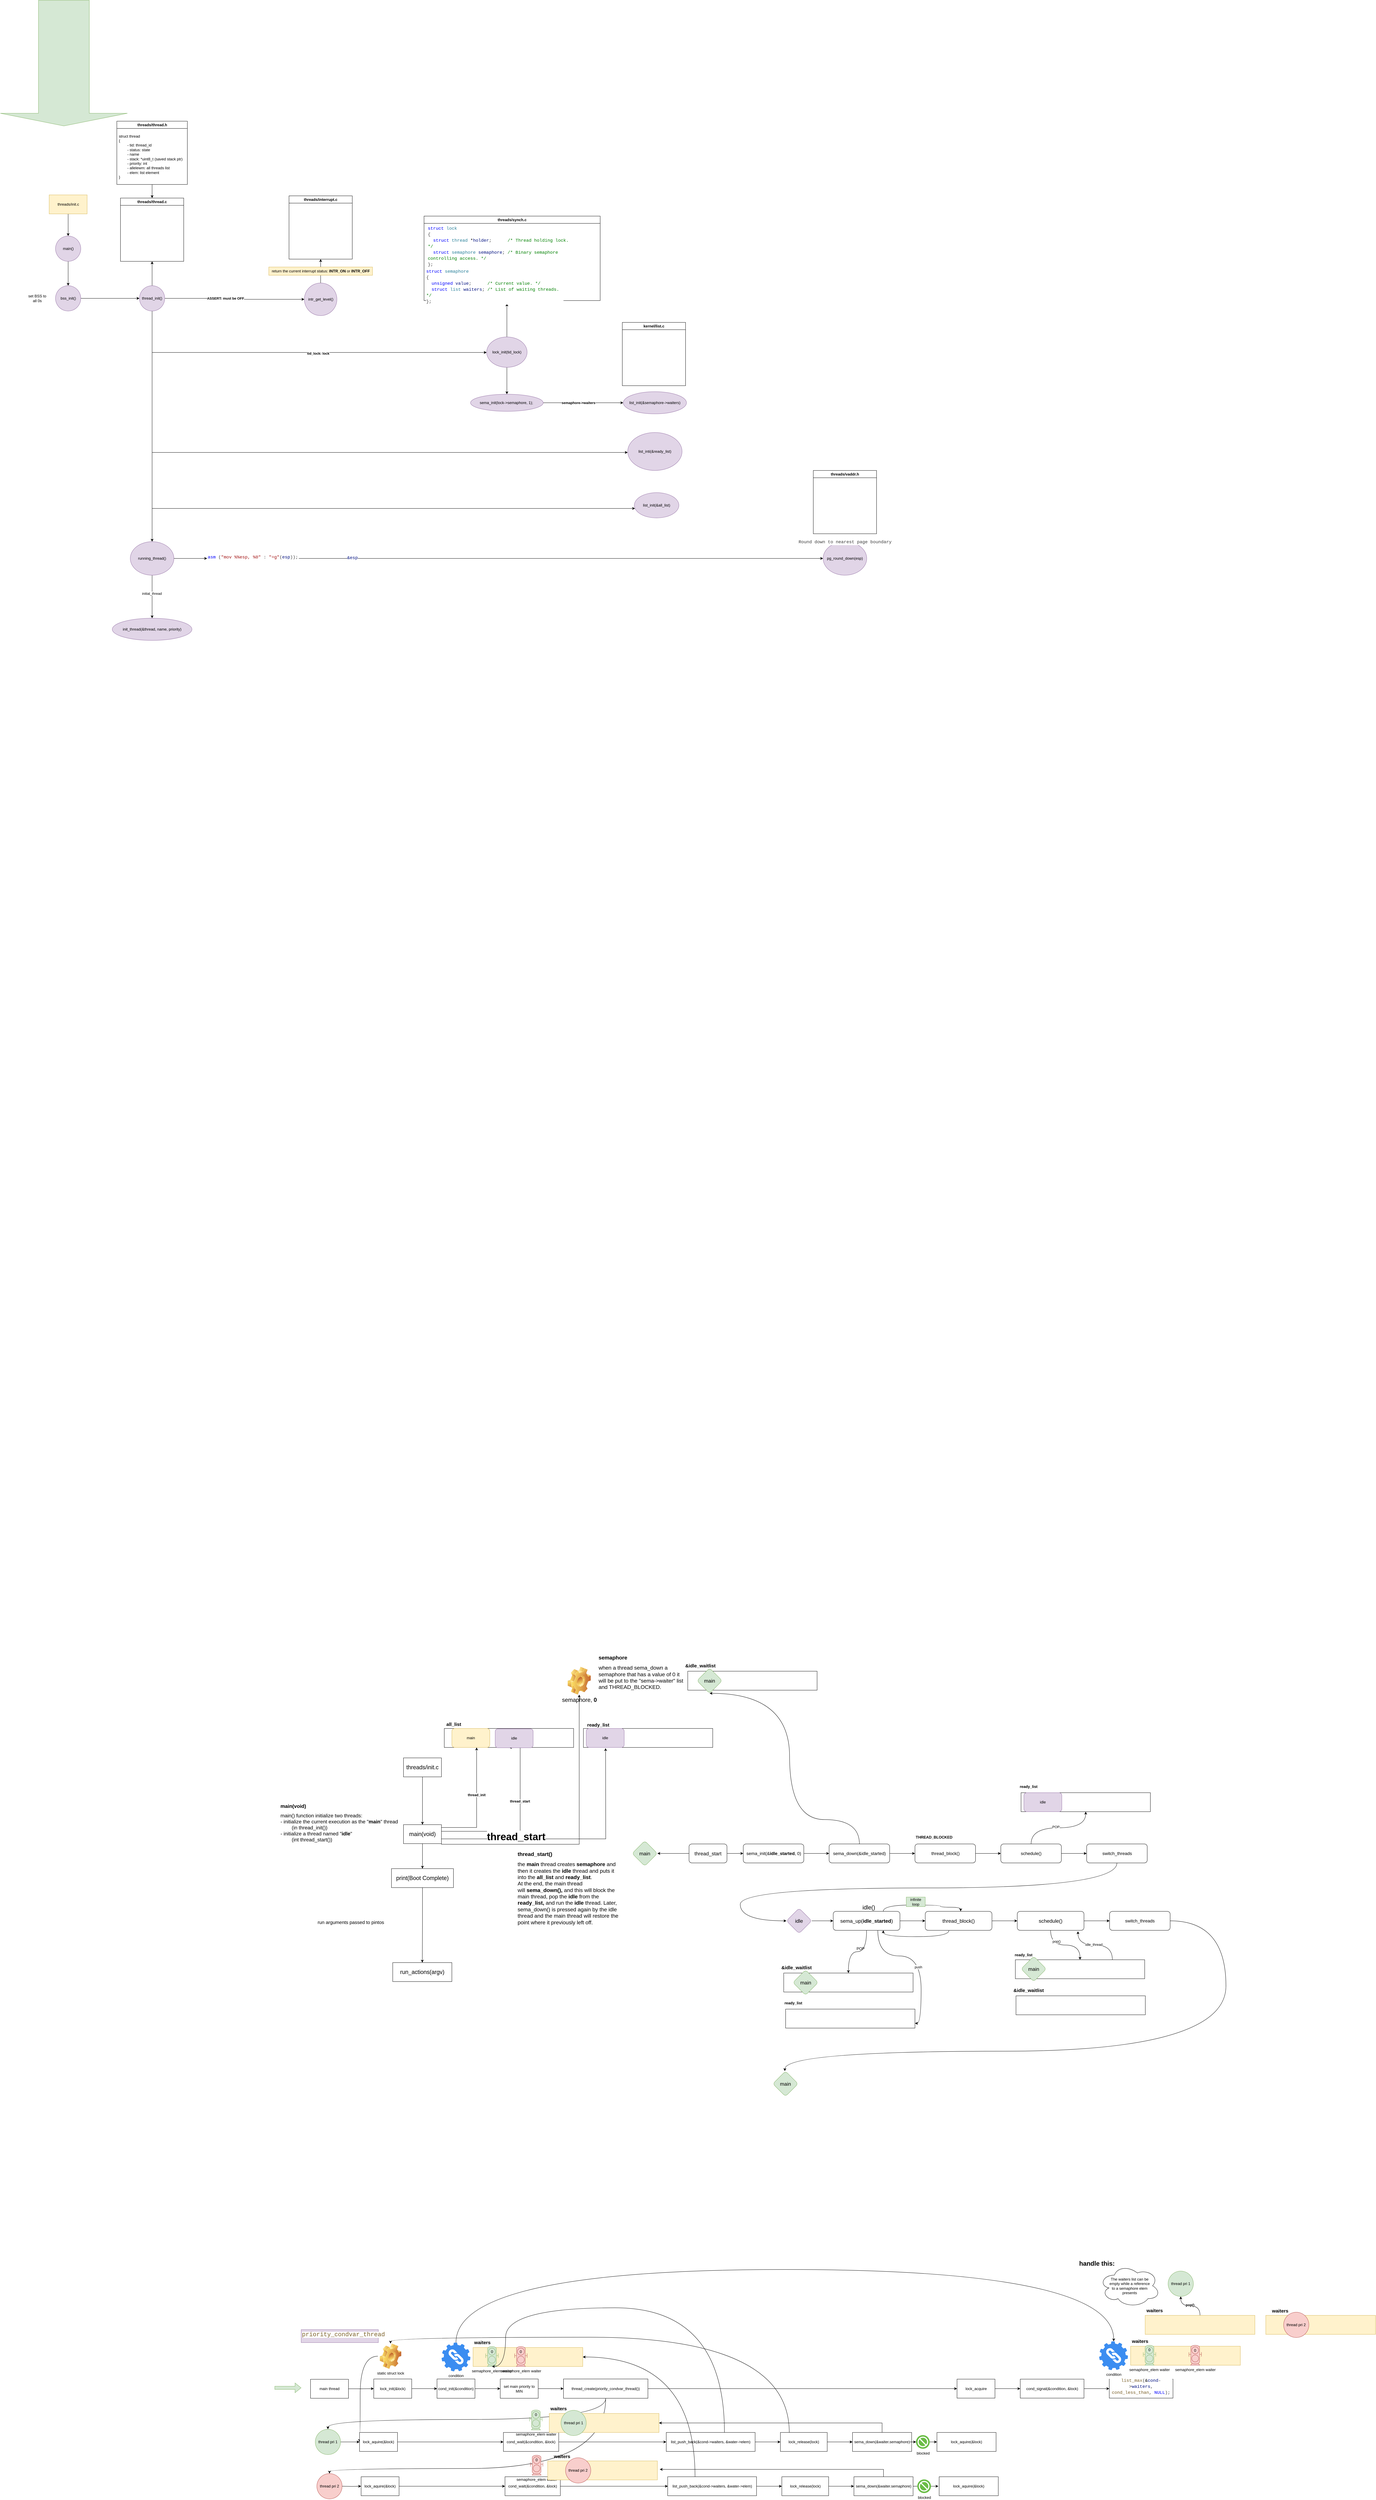 <mxfile version="23.1.7" type="github">
  <diagram name="Page-1" id="PcCjMO9r_Gs7wmwGxHoW">
    <mxGraphModel dx="1054" dy="2631" grid="0" gridSize="10" guides="1" tooltips="1" connect="1" arrows="1" fold="1" page="1" pageScale="1" pageWidth="850" pageHeight="1100" math="0" shadow="0">
      <root>
        <mxCell id="0" />
        <mxCell id="1" parent="0" />
        <mxCell id="FCGbuUScSJxh_kCyRAzt-3" value="" style="edgeStyle=orthogonalEdgeStyle;rounded=0;orthogonalLoop=1;jettySize=auto;html=1;" parent="1" source="FCGbuUScSJxh_kCyRAzt-1" target="FCGbuUScSJxh_kCyRAzt-2" edge="1">
          <mxGeometry relative="1" as="geometry" />
        </mxCell>
        <mxCell id="FCGbuUScSJxh_kCyRAzt-1" value="threads/init.c" style="rounded=0;whiteSpace=wrap;html=1;fillColor=#fff2cc;strokeColor=#d6b656;" parent="1" vertex="1">
          <mxGeometry x="223.5" y="140" width="120" height="60" as="geometry" />
        </mxCell>
        <mxCell id="FCGbuUScSJxh_kCyRAzt-14" value="" style="edgeStyle=orthogonalEdgeStyle;rounded=0;orthogonalLoop=1;jettySize=auto;html=1;" parent="1" source="FCGbuUScSJxh_kCyRAzt-2" target="FCGbuUScSJxh_kCyRAzt-4" edge="1">
          <mxGeometry relative="1" as="geometry" />
        </mxCell>
        <mxCell id="FCGbuUScSJxh_kCyRAzt-2" value="main()" style="ellipse;whiteSpace=wrap;html=1;rounded=0;fillColor=#e1d5e7;strokeColor=#9673a6;" parent="1" vertex="1">
          <mxGeometry x="243.5" y="270" width="80" height="80" as="geometry" />
        </mxCell>
        <mxCell id="FCGbuUScSJxh_kCyRAzt-15" value="" style="edgeStyle=orthogonalEdgeStyle;rounded=0;orthogonalLoop=1;jettySize=auto;html=1;" parent="1" source="FCGbuUScSJxh_kCyRAzt-4" target="FCGbuUScSJxh_kCyRAzt-10" edge="1">
          <mxGeometry relative="1" as="geometry" />
        </mxCell>
        <mxCell id="FCGbuUScSJxh_kCyRAzt-4" value="bss_init()" style="ellipse;whiteSpace=wrap;html=1;rounded=0;fillColor=#e1d5e7;strokeColor=#9673a6;" parent="1" vertex="1">
          <mxGeometry x="243.5" y="427" width="80" height="80" as="geometry" />
        </mxCell>
        <mxCell id="FCGbuUScSJxh_kCyRAzt-72" value="" style="edgeStyle=orthogonalEdgeStyle;rounded=0;orthogonalLoop=1;jettySize=auto;html=1;" parent="1" source="FCGbuUScSJxh_kCyRAzt-10" target="FCGbuUScSJxh_kCyRAzt-71" edge="1">
          <mxGeometry relative="1" as="geometry" />
        </mxCell>
        <mxCell id="oeegqw06y8uUcV3aV6wq-14" value="ASSERT: must be OFF" style="edgeLabel;html=1;align=center;verticalAlign=middle;resizable=0;points=[];fontStyle=1" parent="FCGbuUScSJxh_kCyRAzt-72" vertex="1" connectable="0">
          <mxGeometry x="-0.139" relative="1" as="geometry">
            <mxPoint as="offset" />
          </mxGeometry>
        </mxCell>
        <mxCell id="oeegqw06y8uUcV3aV6wq-12" style="edgeStyle=orthogonalEdgeStyle;rounded=0;orthogonalLoop=1;jettySize=auto;html=1;entryX=0.5;entryY=1;entryDx=0;entryDy=0;" parent="1" source="FCGbuUScSJxh_kCyRAzt-10" target="oeegqw06y8uUcV3aV6wq-1" edge="1">
          <mxGeometry relative="1" as="geometry" />
        </mxCell>
        <mxCell id="oeegqw06y8uUcV3aV6wq-17" value="" style="edgeStyle=orthogonalEdgeStyle;rounded=0;orthogonalLoop=1;jettySize=auto;html=1;" parent="1" source="FCGbuUScSJxh_kCyRAzt-10" target="oeegqw06y8uUcV3aV6wq-16" edge="1">
          <mxGeometry relative="1" as="geometry">
            <Array as="points">
              <mxPoint x="549" y="638" />
            </Array>
          </mxGeometry>
        </mxCell>
        <mxCell id="oeegqw06y8uUcV3aV6wq-19" value="tid_lock: lock" style="edgeLabel;html=1;align=center;verticalAlign=middle;resizable=0;points=[];fontStyle=1" parent="oeegqw06y8uUcV3aV6wq-17" vertex="1" connectable="0">
          <mxGeometry x="0.105" y="-3" relative="1" as="geometry">
            <mxPoint x="-1" as="offset" />
          </mxGeometry>
        </mxCell>
        <mxCell id="oeegqw06y8uUcV3aV6wq-35" value="" style="edgeStyle=orthogonalEdgeStyle;rounded=0;orthogonalLoop=1;jettySize=auto;html=1;" parent="1" source="FCGbuUScSJxh_kCyRAzt-10" target="oeegqw06y8uUcV3aV6wq-34" edge="1">
          <mxGeometry relative="1" as="geometry">
            <Array as="points">
              <mxPoint x="549" y="954" />
            </Array>
          </mxGeometry>
        </mxCell>
        <mxCell id="oeegqw06y8uUcV3aV6wq-40" value="" style="edgeStyle=orthogonalEdgeStyle;rounded=0;orthogonalLoop=1;jettySize=auto;html=1;" parent="1" source="FCGbuUScSJxh_kCyRAzt-10" target="oeegqw06y8uUcV3aV6wq-39" edge="1">
          <mxGeometry relative="1" as="geometry">
            <Array as="points">
              <mxPoint x="549" y="1131" />
            </Array>
          </mxGeometry>
        </mxCell>
        <mxCell id="oeegqw06y8uUcV3aV6wq-42" value="" style="edgeStyle=orthogonalEdgeStyle;rounded=0;orthogonalLoop=1;jettySize=auto;html=1;" parent="1" source="FCGbuUScSJxh_kCyRAzt-10" target="oeegqw06y8uUcV3aV6wq-41" edge="1">
          <mxGeometry relative="1" as="geometry" />
        </mxCell>
        <mxCell id="oeegqw06y8uUcV3aV6wq-44" value="" style="edgeStyle=orthogonalEdgeStyle;rounded=0;orthogonalLoop=1;jettySize=auto;html=1;" parent="1" source="FCGbuUScSJxh_kCyRAzt-10" target="oeegqw06y8uUcV3aV6wq-43" edge="1">
          <mxGeometry relative="1" as="geometry" />
        </mxCell>
        <mxCell id="oeegqw06y8uUcV3aV6wq-45" value="initial_thread" style="edgeLabel;html=1;align=center;verticalAlign=middle;resizable=0;points=[];" parent="oeegqw06y8uUcV3aV6wq-44" vertex="1" connectable="0">
          <mxGeometry x="0.838" y="-1" relative="1" as="geometry">
            <mxPoint as="offset" />
          </mxGeometry>
        </mxCell>
        <mxCell id="FCGbuUScSJxh_kCyRAzt-10" value="thread_init()" style="ellipse;whiteSpace=wrap;html=1;rounded=0;fillColor=#e1d5e7;strokeColor=#9673a6;" parent="1" vertex="1">
          <mxGeometry x="509" y="427" width="80" height="80" as="geometry" />
        </mxCell>
        <mxCell id="FCGbuUScSJxh_kCyRAzt-68" value="set BSS to all 0s" style="text;html=1;strokeColor=none;fillColor=none;align=center;verticalAlign=middle;whiteSpace=wrap;rounded=0;" parent="1" vertex="1">
          <mxGeometry x="156" y="452" width="60" height="30" as="geometry" />
        </mxCell>
        <mxCell id="oeegqw06y8uUcV3aV6wq-11" style="edgeStyle=orthogonalEdgeStyle;rounded=0;orthogonalLoop=1;jettySize=auto;html=1;entryX=0.5;entryY=1;entryDx=0;entryDy=0;" parent="1" source="FCGbuUScSJxh_kCyRAzt-71" target="oeegqw06y8uUcV3aV6wq-8" edge="1">
          <mxGeometry relative="1" as="geometry" />
        </mxCell>
        <mxCell id="FCGbuUScSJxh_kCyRAzt-71" value="intr_get_level()" style="ellipse;whiteSpace=wrap;html=1;fillColor=#e1d5e7;strokeColor=#9673a6;rounded=0;" parent="1" vertex="1">
          <mxGeometry x="1030.5" y="418.5" width="103" height="103" as="geometry" />
        </mxCell>
        <mxCell id="oeegqw06y8uUcV3aV6wq-1" value="threads/thread.c" style="swimlane;whiteSpace=wrap;html=1;" parent="1" vertex="1">
          <mxGeometry x="449" y="150" width="200" height="200" as="geometry" />
        </mxCell>
        <mxCell id="oeegqw06y8uUcV3aV6wq-7" value="" style="edgeStyle=orthogonalEdgeStyle;rounded=0;orthogonalLoop=1;jettySize=auto;html=1;" parent="1" source="oeegqw06y8uUcV3aV6wq-4" target="oeegqw06y8uUcV3aV6wq-1" edge="1">
          <mxGeometry relative="1" as="geometry" />
        </mxCell>
        <mxCell id="oeegqw06y8uUcV3aV6wq-4" value="threads/thread.h" style="swimlane;whiteSpace=wrap;html=1;" parent="1" vertex="1">
          <mxGeometry x="437.5" y="-93" width="223" height="200" as="geometry" />
        </mxCell>
        <mxCell id="oeegqw06y8uUcV3aV6wq-5" value="struct thread&lt;br&gt;{&lt;br&gt;&lt;span style=&quot;white-space: pre;&quot;&gt;&#x9;&lt;/span&gt;- tid: thread_id&lt;br&gt;&lt;span style=&quot;white-space: pre;&quot;&gt;&#x9;&lt;/span&gt;- status: state&lt;br&gt;&lt;span style=&quot;white-space: pre;&quot;&gt;&#x9;&lt;/span&gt;- name&lt;br&gt;&lt;span style=&quot;white-space: pre;&quot;&gt;&#x9;&lt;/span&gt;- stack: *uint8_t (saved stack ptr)&lt;br&gt;&lt;span style=&quot;white-space: pre;&quot;&gt;&#x9;&lt;/span&gt;- priority: int&lt;br&gt;&lt;span style=&quot;white-space: pre;&quot;&gt;&#x9;&lt;/span&gt;- allelewm: all threads list&lt;br&gt;&lt;span style=&quot;white-space: pre;&quot;&gt;&#x9;&lt;/span&gt;- elem: list element&lt;br&gt;}" style="text;html=1;align=left;verticalAlign=middle;resizable=0;points=[];autosize=1;strokeColor=none;fillColor=none;" parent="oeegqw06y8uUcV3aV6wq-4" vertex="1">
          <mxGeometry x="4" y="34" width="219" height="156" as="geometry" />
        </mxCell>
        <mxCell id="oeegqw06y8uUcV3aV6wq-8" value="threads/interrupt.c" style="swimlane;whiteSpace=wrap;html=1;startSize=23;" parent="1" vertex="1">
          <mxGeometry x="982" y="143" width="200" height="200" as="geometry" />
        </mxCell>
        <mxCell id="oeegqw06y8uUcV3aV6wq-13" value="return the current interrupt status: &lt;b&gt;INTR_ON &lt;/b&gt;or &lt;b&gt;INTR_OFF&lt;/b&gt;" style="text;html=1;align=center;verticalAlign=middle;resizable=0;points=[];autosize=1;strokeColor=#d6b656;fillColor=#fff2cc;" parent="1" vertex="1">
          <mxGeometry x="918" y="368" width="328" height="26" as="geometry" />
        </mxCell>
        <mxCell id="oeegqw06y8uUcV3aV6wq-21" value="" style="edgeStyle=orthogonalEdgeStyle;rounded=0;orthogonalLoop=1;jettySize=auto;html=1;" parent="1" source="oeegqw06y8uUcV3aV6wq-16" target="oeegqw06y8uUcV3aV6wq-20" edge="1">
          <mxGeometry relative="1" as="geometry" />
        </mxCell>
        <mxCell id="oeegqw06y8uUcV3aV6wq-33" value="" style="edgeStyle=orthogonalEdgeStyle;rounded=0;orthogonalLoop=1;jettySize=auto;html=1;" parent="1" source="oeegqw06y8uUcV3aV6wq-16" target="oeegqw06y8uUcV3aV6wq-32" edge="1">
          <mxGeometry relative="1" as="geometry">
            <mxPoint x="1676" y="515" as="targetPoint" />
            <Array as="points">
              <mxPoint x="1671" y="506" />
              <mxPoint x="1671" y="506" />
            </Array>
          </mxGeometry>
        </mxCell>
        <mxCell id="oeegqw06y8uUcV3aV6wq-16" value="lock_init(tid_lock)" style="ellipse;whiteSpace=wrap;html=1;fillColor=#e1d5e7;strokeColor=#9673a6;rounded=0;" parent="1" vertex="1">
          <mxGeometry x="1607" y="589" width="128" height="96" as="geometry" />
        </mxCell>
        <mxCell id="oeegqw06y8uUcV3aV6wq-18" value="threads/synch.c" style="swimlane;whiteSpace=wrap;html=1;" parent="1" vertex="1">
          <mxGeometry x="1409" y="207" width="557" height="267" as="geometry" />
        </mxCell>
        <mxCell id="oeegqw06y8uUcV3aV6wq-30" value="&lt;div style=&quot;color: rgb(59, 59, 59); background-color: rgb(255, 255, 255); font-family: Consolas, &amp;quot;Courier New&amp;quot;, monospace; font-weight: normal; font-size: 14px; line-height: 19px;&quot;&gt;&lt;div&gt;&lt;span style=&quot;color: #0000ff;&quot;&gt;struct&lt;/span&gt;&lt;span style=&quot;color: #3b3b3b;&quot;&gt; &lt;/span&gt;&lt;span style=&quot;color: #267f99;&quot;&gt;lock&lt;/span&gt;&lt;/div&gt;&lt;div&gt;&lt;span style=&quot;color: #3b3b3b;&quot;&gt;{&lt;/span&gt;&lt;/div&gt;&lt;div&gt;&lt;span style=&quot;color: #3b3b3b;&quot;&gt;&amp;nbsp; &lt;/span&gt;&lt;span style=&quot;color: #0000ff;&quot;&gt;struct&lt;/span&gt;&lt;span style=&quot;color: #3b3b3b;&quot;&gt; &lt;/span&gt;&lt;span style=&quot;color: #267f99;&quot;&gt;thread&lt;/span&gt;&lt;span style=&quot;color: #3b3b3b;&quot;&gt; &lt;/span&gt;&lt;span style=&quot;color: #000000;&quot;&gt;*&lt;/span&gt;&lt;span style=&quot;color: #001080;&quot;&gt;holder&lt;/span&gt;&lt;span style=&quot;color: #3b3b3b;&quot;&gt;;&lt;/span&gt;&lt;span style=&quot;color: #008000;&quot;&gt; &amp;nbsp; &amp;nbsp; &amp;nbsp;/* Thread holding lock. */&lt;/span&gt;&lt;/div&gt;&lt;div&gt;&lt;span style=&quot;color: #3b3b3b;&quot;&gt;&amp;nbsp; &lt;/span&gt;&lt;span style=&quot;color: #0000ff;&quot;&gt;struct&lt;/span&gt;&lt;span style=&quot;color: #3b3b3b;&quot;&gt; &lt;/span&gt;&lt;span style=&quot;color: #267f99;&quot;&gt;semaphore&lt;/span&gt;&lt;span style=&quot;color: #3b3b3b;&quot;&gt; &lt;/span&gt;&lt;span style=&quot;color: #001080;&quot;&gt;semaphore&lt;/span&gt;&lt;span style=&quot;color: #3b3b3b;&quot;&gt;;&lt;/span&gt;&lt;span style=&quot;color: #008000;&quot;&gt; /* Binary semaphore controlling access. */&lt;/span&gt;&lt;/div&gt;&lt;div&gt;&lt;span style=&quot;color: #3b3b3b;&quot;&gt;};&lt;/span&gt;&lt;/div&gt;&lt;/div&gt;" style="text;whiteSpace=wrap;html=1;" parent="oeegqw06y8uUcV3aV6wq-18" vertex="1">
          <mxGeometry x="10" y="23" width="472" height="136" as="geometry" />
        </mxCell>
        <mxCell id="oeegqw06y8uUcV3aV6wq-32" value="&lt;div style=&quot;color: rgb(59, 59, 59); background-color: rgb(255, 255, 255); font-family: Consolas, &amp;quot;Courier New&amp;quot;, monospace; font-weight: normal; font-size: 14px; line-height: 19px;&quot;&gt;&lt;div&gt;&lt;span style=&quot;color: #0000ff;&quot;&gt;struct&lt;/span&gt;&lt;span style=&quot;color: #3b3b3b;&quot;&gt; &lt;/span&gt;&lt;span style=&quot;color: #267f99;&quot;&gt;semaphore&lt;/span&gt;&lt;/div&gt;&lt;div&gt;&lt;span style=&quot;color: #3b3b3b;&quot;&gt;{&lt;/span&gt;&lt;/div&gt;&lt;div&gt;&lt;span style=&quot;color: #3b3b3b;&quot;&gt;&amp;nbsp; &lt;/span&gt;&lt;span style=&quot;color: #0000ff;&quot;&gt;unsigned&lt;/span&gt;&lt;span style=&quot;color: #3b3b3b;&quot;&gt; &lt;/span&gt;&lt;span style=&quot;color: #001080;&quot;&gt;value&lt;/span&gt;&lt;span style=&quot;color: #3b3b3b;&quot;&gt;;&lt;/span&gt;&lt;span style=&quot;color: #008000;&quot;&gt; &amp;nbsp; &amp;nbsp; &amp;nbsp;/* Current value. */&lt;/span&gt;&lt;/div&gt;&lt;div&gt;&lt;span style=&quot;color: #3b3b3b;&quot;&gt;&amp;nbsp; &lt;/span&gt;&lt;span style=&quot;color: #0000ff;&quot;&gt;struct&lt;/span&gt;&lt;span style=&quot;color: #3b3b3b;&quot;&gt; &lt;/span&gt;&lt;span style=&quot;color: #267f99;&quot;&gt;list&lt;/span&gt;&lt;span style=&quot;color: #3b3b3b;&quot;&gt; &lt;/span&gt;&lt;span style=&quot;color: #001080;&quot;&gt;waiters&lt;/span&gt;&lt;span style=&quot;color: #3b3b3b;&quot;&gt;;&lt;/span&gt;&lt;span style=&quot;color: #008000;&quot;&gt; /* List of waiting threads. */&lt;/span&gt;&lt;/div&gt;&lt;div&gt;&lt;span style=&quot;color: #3b3b3b;&quot;&gt;};&lt;/span&gt;&lt;/div&gt;&lt;/div&gt;" style="text;whiteSpace=wrap;html=1;" parent="oeegqw06y8uUcV3aV6wq-18" vertex="1">
          <mxGeometry x="4.996" y="158.999" width="436" height="117" as="geometry" />
        </mxCell>
        <mxCell id="oeegqw06y8uUcV3aV6wq-24" value="" style="edgeStyle=orthogonalEdgeStyle;rounded=0;orthogonalLoop=1;jettySize=auto;html=1;" parent="1" source="oeegqw06y8uUcV3aV6wq-20" target="oeegqw06y8uUcV3aV6wq-23" edge="1">
          <mxGeometry relative="1" as="geometry" />
        </mxCell>
        <mxCell id="oeegqw06y8uUcV3aV6wq-31" value="semaphore-&amp;gt;waiters" style="edgeLabel;html=1;align=center;verticalAlign=middle;resizable=0;points=[];fontStyle=1" parent="oeegqw06y8uUcV3aV6wq-24" vertex="1" connectable="0">
          <mxGeometry x="-0.196" y="-1" relative="1" as="geometry">
            <mxPoint x="9" y="-1" as="offset" />
          </mxGeometry>
        </mxCell>
        <mxCell id="oeegqw06y8uUcV3aV6wq-20" value="sema_init(lock-&amp;gt;semaphore, 1);&amp;nbsp;" style="ellipse;whiteSpace=wrap;html=1;fillColor=#e1d5e7;strokeColor=#9673a6;rounded=0;" parent="1" vertex="1">
          <mxGeometry x="1556" y="770" width="230" height="54" as="geometry" />
        </mxCell>
        <mxCell id="oeegqw06y8uUcV3aV6wq-23" value="list_init(&amp;amp;semaphore-&amp;gt;waiters)" style="ellipse;whiteSpace=wrap;html=1;fillColor=#e1d5e7;strokeColor=#9673a6;rounded=0;" parent="1" vertex="1">
          <mxGeometry x="2039" y="762" width="200" height="70" as="geometry" />
        </mxCell>
        <mxCell id="oeegqw06y8uUcV3aV6wq-26" value="kernel/list.c" style="swimlane;whiteSpace=wrap;html=1;" parent="1" vertex="1">
          <mxGeometry x="2036" y="543" width="200" height="200" as="geometry" />
        </mxCell>
        <mxCell id="oeegqw06y8uUcV3aV6wq-34" value="list_inti(&amp;amp;ready_list)" style="ellipse;whiteSpace=wrap;html=1;fillColor=#e1d5e7;strokeColor=#9673a6;rounded=0;" parent="1" vertex="1">
          <mxGeometry x="2053" y="891" width="172" height="120" as="geometry" />
        </mxCell>
        <mxCell id="oeegqw06y8uUcV3aV6wq-37" value="" style="html=1;shadow=0;dashed=0;align=center;verticalAlign=middle;shape=mxgraph.arrows2.arrow;dy=0.6;dx=40;direction=south;notch=0;fillColor=#d5e8d4;strokeColor=#82b366;" parent="1" vertex="1">
          <mxGeometry x="69" y="-475" width="402" height="397" as="geometry" />
        </mxCell>
        <mxCell id="oeegqw06y8uUcV3aV6wq-39" value="list_init(&amp;amp;all_list)" style="ellipse;whiteSpace=wrap;html=1;fillColor=#e1d5e7;strokeColor=#9673a6;rounded=0;" parent="1" vertex="1">
          <mxGeometry x="2074" y="1081" width="141" height="80" as="geometry" />
        </mxCell>
        <mxCell id="oeegqw06y8uUcV3aV6wq-47" value="" style="edgeStyle=orthogonalEdgeStyle;rounded=0;orthogonalLoop=1;jettySize=auto;html=1;" parent="1" source="oeegqw06y8uUcV3aV6wq-49" target="oeegqw06y8uUcV3aV6wq-46" edge="1">
          <mxGeometry relative="1" as="geometry" />
        </mxCell>
        <mxCell id="oeegqw06y8uUcV3aV6wq-41" value="running_thread()" style="ellipse;whiteSpace=wrap;html=1;fillColor=#e1d5e7;strokeColor=#9673a6;rounded=0;" parent="1" vertex="1">
          <mxGeometry x="480" y="1236" width="138" height="106" as="geometry" />
        </mxCell>
        <mxCell id="oeegqw06y8uUcV3aV6wq-43" value="init_thread(&amp;amp;thread, name, priority)" style="ellipse;whiteSpace=wrap;html=1;fillColor=#e1d5e7;strokeColor=#9673a6;rounded=0;" parent="1" vertex="1">
          <mxGeometry x="423" y="1478" width="252" height="70" as="geometry" />
        </mxCell>
        <mxCell id="oeegqw06y8uUcV3aV6wq-46" value="pg_round_down(esp)" style="ellipse;whiteSpace=wrap;html=1;fillColor=#e1d5e7;strokeColor=#9673a6;rounded=0;" parent="1" vertex="1">
          <mxGeometry x="2671" y="1236" width="138" height="106" as="geometry" />
        </mxCell>
        <mxCell id="oeegqw06y8uUcV3aV6wq-50" value="" style="edgeStyle=orthogonalEdgeStyle;rounded=0;orthogonalLoop=1;jettySize=auto;html=1;" parent="1" source="oeegqw06y8uUcV3aV6wq-41" target="oeegqw06y8uUcV3aV6wq-49" edge="1">
          <mxGeometry relative="1" as="geometry">
            <mxPoint x="618" y="1289" as="sourcePoint" />
            <mxPoint x="2671" y="1289" as="targetPoint" />
          </mxGeometry>
        </mxCell>
        <mxCell id="oeegqw06y8uUcV3aV6wq-49" value="&lt;div style=&quot;color: rgb(59, 59, 59); background-color: rgb(255, 255, 255); font-family: Consolas, &amp;quot;Courier New&amp;quot;, monospace; font-weight: normal; font-size: 14px; line-height: 19px;&quot;&gt;&lt;div&gt;&lt;span style=&quot;color: #0000ff;&quot;&gt;asm&lt;/span&gt;&lt;span style=&quot;color: #3b3b3b;&quot;&gt; (&lt;/span&gt;&lt;span style=&quot;color: #a31515;&quot;&gt;&quot;&lt;/span&gt;&lt;span style=&quot;color: #a31515;&quot;&gt;mov %%esp, %0&lt;/span&gt;&lt;span style=&quot;color: #a31515;&quot;&gt;&quot;&lt;/span&gt;&lt;span style=&quot;color: #3b3b3b;&quot;&gt; : &lt;/span&gt;&lt;span style=&quot;color: #a31515;&quot;&gt;&quot;&lt;/span&gt;&lt;span style=&quot;color: #a31515;&quot;&gt;=g&lt;/span&gt;&lt;span style=&quot;color: #a31515;&quot;&gt;&quot;&lt;/span&gt;&lt;span style=&quot;color: #3b3b3b;&quot;&gt;(&lt;/span&gt;&lt;span style=&quot;color: #001080;&quot;&gt;esp&lt;/span&gt;&lt;span style=&quot;color: #3b3b3b;&quot;&gt;));&lt;/span&gt;&lt;/div&gt;&lt;/div&gt;" style="text;whiteSpace=wrap;html=1;" parent="1" vertex="1">
          <mxGeometry x="723.001" y="1268.503" width="290" height="41" as="geometry" />
        </mxCell>
        <mxCell id="oeegqw06y8uUcV3aV6wq-51" value="&lt;div style=&quot;color: rgb(59, 59, 59); background-color: rgb(255, 255, 255); font-family: Consolas, &amp;quot;Courier New&amp;quot;, monospace; font-weight: normal; font-size: 14px; line-height: 19px;&quot;&gt;&lt;div&gt;&lt;span style=&quot;color: #001080;&quot;&gt;&amp;amp;esp&lt;/span&gt;&lt;/div&gt;&lt;/div&gt;" style="text;whiteSpace=wrap;html=1;" parent="1" vertex="1">
          <mxGeometry x="1163.998" y="1270.996" width="51" height="41" as="geometry" />
        </mxCell>
        <mxCell id="aXF0qhB628VG2bEIQYqS-1" value="threads/vaddr.h" style="swimlane;whiteSpace=wrap;html=1;" parent="1" vertex="1">
          <mxGeometry x="2640" y="1011" width="200" height="200" as="geometry" />
        </mxCell>
        <mxCell id="aXF0qhB628VG2bEIQYqS-2" value="&lt;div style=&quot;color: rgb(59, 59, 59); background-color: rgb(255, 255, 255); font-family: Consolas, &amp;quot;Courier New&amp;quot;, monospace; font-size: 14px; line-height: 19px;&quot;&gt;Round down to nearest page boundary&lt;/div&gt;" style="text;html=1;align=center;verticalAlign=middle;resizable=0;points=[];autosize=1;strokeColor=none;fillColor=none;" parent="1" vertex="1">
          <mxGeometry x="2596.5" y="1221" width="287" height="31" as="geometry" />
        </mxCell>
        <mxCell id="G287rVzxxnH9ejPlV_bV-4" value="" style="edgeStyle=orthogonalEdgeStyle;rounded=0;orthogonalLoop=1;jettySize=auto;html=1;" parent="1" source="G287rVzxxnH9ejPlV_bV-2" target="G287rVzxxnH9ejPlV_bV-3" edge="1">
          <mxGeometry relative="1" as="geometry" />
        </mxCell>
        <mxCell id="G287rVzxxnH9ejPlV_bV-2" value="threads/init.c" style="rounded=0;whiteSpace=wrap;html=1;fontSize=18;" parent="1" vertex="1">
          <mxGeometry x="1344" y="5080" width="120" height="60" as="geometry" />
        </mxCell>
        <mxCell id="G287rVzxxnH9ejPlV_bV-11" style="edgeStyle=orthogonalEdgeStyle;rounded=0;orthogonalLoop=1;jettySize=auto;html=1;entryX=0.25;entryY=1;entryDx=0;entryDy=0;" parent="1" source="G287rVzxxnH9ejPlV_bV-3" target="G287rVzxxnH9ejPlV_bV-8" edge="1">
          <mxGeometry relative="1" as="geometry">
            <Array as="points">
              <mxPoint x="1575" y="5300" />
            </Array>
          </mxGeometry>
        </mxCell>
        <mxCell id="G287rVzxxnH9ejPlV_bV-24" value="thread_init" style="edgeLabel;html=1;align=center;verticalAlign=middle;resizable=0;points=[];fontStyle=1" parent="G287rVzxxnH9ejPlV_bV-11" vertex="1" connectable="0">
          <mxGeometry x="0.178" y="1" relative="1" as="geometry">
            <mxPoint as="offset" />
          </mxGeometry>
        </mxCell>
        <mxCell id="G287rVzxxnH9ejPlV_bV-12" style="edgeStyle=orthogonalEdgeStyle;rounded=0;orthogonalLoop=1;jettySize=auto;html=1;exitX=1;exitY=0.75;exitDx=0;exitDy=0;entryX=0.5;entryY=1;entryDx=0;entryDy=0;" parent="1" source="G287rVzxxnH9ejPlV_bV-3" target="G287rVzxxnH9ejPlV_bV-8" edge="1">
          <mxGeometry relative="1" as="geometry">
            <Array as="points">
              <mxPoint x="1464" y="5312" />
              <mxPoint x="1713" y="5312" />
              <mxPoint x="1713" y="5047" />
            </Array>
          </mxGeometry>
        </mxCell>
        <mxCell id="G287rVzxxnH9ejPlV_bV-22" value="thread_start" style="edgeLabel;html=1;align=center;verticalAlign=middle;resizable=0;points=[];fontStyle=1" parent="G287rVzxxnH9ejPlV_bV-12" vertex="1" connectable="0">
          <mxGeometry x="0.289" y="1" relative="1" as="geometry">
            <mxPoint y="1" as="offset" />
          </mxGeometry>
        </mxCell>
        <mxCell id="G287rVzxxnH9ejPlV_bV-17" style="edgeStyle=orthogonalEdgeStyle;rounded=0;orthogonalLoop=1;jettySize=auto;html=1;exitX=1;exitY=0.75;exitDx=0;exitDy=0;" parent="1" source="G287rVzxxnH9ejPlV_bV-3" edge="1">
          <mxGeometry relative="1" as="geometry">
            <mxPoint x="1983.111" y="5049.222" as="targetPoint" />
          </mxGeometry>
        </mxCell>
        <mxCell id="G287rVzxxnH9ejPlV_bV-23" value="thread_start" style="edgeLabel;html=1;align=center;verticalAlign=middle;resizable=0;points=[];fontSize=32;fontStyle=1" parent="G287rVzxxnH9ejPlV_bV-17" vertex="1" connectable="0">
          <mxGeometry x="-0.373" y="-1" relative="1" as="geometry">
            <mxPoint x="-17" y="-8" as="offset" />
          </mxGeometry>
        </mxCell>
        <mxCell id="G287rVzxxnH9ejPlV_bV-21" value="" style="edgeStyle=orthogonalEdgeStyle;rounded=0;orthogonalLoop=1;jettySize=auto;html=1;" parent="1" source="G287rVzxxnH9ejPlV_bV-3" target="G287rVzxxnH9ejPlV_bV-20" edge="1">
          <mxGeometry relative="1" as="geometry" />
        </mxCell>
        <mxCell id="G287rVzxxnH9ejPlV_bV-26" style="edgeStyle=orthogonalEdgeStyle;rounded=0;orthogonalLoop=1;jettySize=auto;html=1;exitX=1;exitY=0.75;exitDx=0;exitDy=0;entryX=0.5;entryY=1;entryDx=0;entryDy=0;" parent="1" source="G287rVzxxnH9ejPlV_bV-3" target="G287rVzxxnH9ejPlV_bV-25" edge="1">
          <mxGeometry relative="1" as="geometry">
            <mxPoint x="1895" y="5213" as="targetPoint" />
            <Array as="points">
              <mxPoint x="1464" y="5353" />
              <mxPoint x="1900" y="5353" />
            </Array>
          </mxGeometry>
        </mxCell>
        <mxCell id="G287rVzxxnH9ejPlV_bV-3" value="main(void)" style="rounded=0;whiteSpace=wrap;html=1;fontSize=18;" parent="1" vertex="1">
          <mxGeometry x="1344" y="5291" width="120" height="60" as="geometry" />
        </mxCell>
        <mxCell id="G287rVzxxnH9ejPlV_bV-6" value="&lt;h1 style=&quot;font-size: 16px;&quot;&gt;main(void)&lt;/h1&gt;&lt;div style=&quot;font-size: 16px;&quot;&gt;main() function initialize two threads:&lt;/div&gt;&lt;div style=&quot;font-size: 16px;&quot;&gt;- initialize the current execution as the &quot;&lt;b&gt;main&lt;/b&gt;&quot; thread&lt;/div&gt;&lt;div style=&quot;font-size: 16px;&quot;&gt;&lt;span style=&quot;white-space: pre;&quot;&gt;&#x9;&lt;/span&gt;(in thread_init())&lt;br&gt;&lt;/div&gt;&lt;div style=&quot;font-size: 16px;&quot;&gt;- initialize a thread named &quot;&lt;b&gt;idle&lt;/b&gt;&quot;&lt;/div&gt;&lt;div style=&quot;font-size: 16px;&quot;&gt;&lt;span style=&quot;white-space: pre;&quot;&gt;&#x9;&lt;/span&gt;(int thread_start())&lt;br&gt;&lt;/div&gt;" style="text;html=1;spacing=5;spacingTop=-20;whiteSpace=wrap;overflow=hidden;rounded=0;fontSize=16;" parent="1" vertex="1">
          <mxGeometry x="950" y="5222" width="385" height="137" as="geometry" />
        </mxCell>
        <mxCell id="G287rVzxxnH9ejPlV_bV-8" value="" style="rounded=0;whiteSpace=wrap;html=1;" parent="1" vertex="1">
          <mxGeometry x="1473" y="4987" width="409" height="60" as="geometry" />
        </mxCell>
        <mxCell id="G287rVzxxnH9ejPlV_bV-9" value="all_list" style="text;html=1;align=center;verticalAlign=middle;whiteSpace=wrap;rounded=0;fontSize=15;fontStyle=1" parent="1" vertex="1">
          <mxGeometry x="1473" y="4958" width="60" height="30" as="geometry" />
        </mxCell>
        <mxCell id="G287rVzxxnH9ejPlV_bV-13" value="main" style="rounded=1;whiteSpace=wrap;html=1;fillColor=#fff2cc;strokeColor=#d6b656;" parent="1" vertex="1">
          <mxGeometry x="1497" y="4987" width="120" height="60" as="geometry" />
        </mxCell>
        <mxCell id="G287rVzxxnH9ejPlV_bV-14" value="idle" style="rounded=1;whiteSpace=wrap;html=1;fillColor=#e1d5e7;strokeColor=#9673a6;" parent="1" vertex="1">
          <mxGeometry x="1634" y="4988" width="120" height="60" as="geometry" />
        </mxCell>
        <mxCell id="G287rVzxxnH9ejPlV_bV-15" value="" style="rounded=0;whiteSpace=wrap;html=1;" parent="1" vertex="1">
          <mxGeometry x="1913" y="4987" width="409" height="60" as="geometry" />
        </mxCell>
        <mxCell id="G287rVzxxnH9ejPlV_bV-16" value="ready_list" style="text;html=1;align=center;verticalAlign=middle;whiteSpace=wrap;rounded=0;fontSize=15;fontStyle=1" parent="1" vertex="1">
          <mxGeometry x="1930" y="4960" width="60" height="30" as="geometry" />
        </mxCell>
        <mxCell id="G287rVzxxnH9ejPlV_bV-18" value="idle" style="rounded=1;whiteSpace=wrap;html=1;fillColor=#e1d5e7;strokeColor=#9673a6;" parent="1" vertex="1">
          <mxGeometry x="1922" y="4987" width="120" height="60" as="geometry" />
        </mxCell>
        <mxCell id="G287rVzxxnH9ejPlV_bV-33" value="" style="edgeStyle=orthogonalEdgeStyle;rounded=0;orthogonalLoop=1;jettySize=auto;html=1;" parent="1" source="G287rVzxxnH9ejPlV_bV-20" target="G287rVzxxnH9ejPlV_bV-32" edge="1">
          <mxGeometry relative="1" as="geometry" />
        </mxCell>
        <mxCell id="G287rVzxxnH9ejPlV_bV-20" value="print(Boot Complete)" style="whiteSpace=wrap;html=1;fontSize=18;rounded=0;" parent="1" vertex="1">
          <mxGeometry x="1306" y="5430" width="196" height="60" as="geometry" />
        </mxCell>
        <mxCell id="G287rVzxxnH9ejPlV_bV-25" value="&lt;font style=&quot;font-size: 18px;&quot;&gt;semaphore, &lt;b&gt;0&lt;/b&gt;&lt;/font&gt;" style="shape=image;html=1;verticalLabelPosition=bottom;verticalAlign=top;imageAspect=0;image=img/clipart/Gear_128x128.png" parent="1" vertex="1">
          <mxGeometry x="1863" y="4792" width="73.33" height="88" as="geometry" />
        </mxCell>
        <mxCell id="G287rVzxxnH9ejPlV_bV-27" value="&lt;h1 style=&quot;font-size: 17px;&quot;&gt;thread_start()&lt;/h1&gt;&lt;div style=&quot;font-size: 17px;&quot;&gt;the &lt;b&gt;main &lt;/b&gt;thread creates &lt;b&gt;semaphore &lt;/b&gt;and then it creates the &lt;b&gt;idle &lt;/b&gt;thread and puts it into the &lt;b&gt;all_list &lt;/b&gt;and &lt;b&gt;ready_list&lt;/b&gt;.&lt;/div&gt;&lt;div style=&quot;font-size: 17px;&quot;&gt;At the end, the main thread will&amp;nbsp;&lt;b&gt;sema_down(),&amp;nbsp;&lt;/b&gt;and this will block the main thread, pop the &lt;b&gt;idle &lt;/b&gt;from the &lt;b&gt;ready_list,&amp;nbsp;&lt;/b&gt;and run the &lt;b&gt;idle &lt;/b&gt;thread. Later, sema_down() is pressed again by the idle thread and the main thread will restore the point where it previously left off.&lt;/div&gt;" style="text;html=1;spacing=5;spacingTop=-20;whiteSpace=wrap;overflow=hidden;rounded=0;strokeWidth=1;fontSize=17;" parent="1" vertex="1">
          <mxGeometry x="1700" y="5373.5" width="336" height="248.5" as="geometry" />
        </mxCell>
        <mxCell id="G287rVzxxnH9ejPlV_bV-30" value="&lt;h1 style=&quot;font-size: 17px;&quot;&gt;semaphore&lt;/h1&gt;&lt;div&gt;when a thread sema_down a semaphore that has a value of 0 it will be put to the &quot;sema-&amp;gt;waiter&quot; list and THREAD_BLOCKED.&lt;/div&gt;" style="text;html=1;spacing=5;spacingTop=-20;whiteSpace=wrap;overflow=hidden;rounded=0;strokeWidth=1;fontSize=17;" parent="1" vertex="1">
          <mxGeometry x="1956" y="4753" width="287" height="120" as="geometry" />
        </mxCell>
        <mxCell id="G287rVzxxnH9ejPlV_bV-32" value="run_actions(argv)" style="whiteSpace=wrap;html=1;fontSize=18;rounded=0;" parent="1" vertex="1">
          <mxGeometry x="1310" y="5727" width="187" height="60" as="geometry" />
        </mxCell>
        <mxCell id="G287rVzxxnH9ejPlV_bV-34" value="run arguments passed to pintos" style="text;html=1;align=center;verticalAlign=middle;resizable=0;points=[];autosize=1;strokeColor=none;fillColor=none;fontSize=15;" parent="1" vertex="1">
          <mxGeometry x="1063" y="5584" width="228" height="30" as="geometry" />
        </mxCell>
        <mxCell id="G287rVzxxnH9ejPlV_bV-39" value="" style="edgeStyle=orthogonalEdgeStyle;rounded=0;orthogonalLoop=1;jettySize=auto;html=1;" parent="1" source="G287rVzxxnH9ejPlV_bV-37" target="G287rVzxxnH9ejPlV_bV-38" edge="1">
          <mxGeometry relative="1" as="geometry" />
        </mxCell>
        <mxCell id="G287rVzxxnH9ejPlV_bV-43" value="" style="edgeStyle=orthogonalEdgeStyle;rounded=0;orthogonalLoop=1;jettySize=auto;html=1;" parent="1" source="G287rVzxxnH9ejPlV_bV-37" target="G287rVzxxnH9ejPlV_bV-42" edge="1">
          <mxGeometry relative="1" as="geometry" />
        </mxCell>
        <mxCell id="G287rVzxxnH9ejPlV_bV-37" value="thread_start" style="rounded=1;whiteSpace=wrap;html=1;fontSize=16;" parent="1" vertex="1">
          <mxGeometry x="2247" y="5352" width="120" height="60" as="geometry" />
        </mxCell>
        <mxCell id="G287rVzxxnH9ejPlV_bV-45" value="" style="edgeStyle=orthogonalEdgeStyle;rounded=0;orthogonalLoop=1;jettySize=auto;html=1;" parent="1" source="G287rVzxxnH9ejPlV_bV-38" target="G287rVzxxnH9ejPlV_bV-44" edge="1">
          <mxGeometry relative="1" as="geometry" />
        </mxCell>
        <mxCell id="G287rVzxxnH9ejPlV_bV-38" value="sema_init(&amp;amp;&lt;b&gt;idle_started&lt;/b&gt;, 0)" style="rounded=1;whiteSpace=wrap;html=1;fontSize=14;" parent="1" vertex="1">
          <mxGeometry x="2418.5" y="5352" width="191.5" height="60" as="geometry" />
        </mxCell>
        <mxCell id="G287rVzxxnH9ejPlV_bV-42" value="main" style="rhombus;whiteSpace=wrap;html=1;fontSize=16;rounded=1;fillColor=#d5e8d4;strokeColor=#82b366;" parent="1" vertex="1">
          <mxGeometry x="2067" y="5342" width="80" height="80" as="geometry" />
        </mxCell>
        <mxCell id="G287rVzxxnH9ejPlV_bV-51" value="" style="edgeStyle=orthogonalEdgeStyle;rounded=0;orthogonalLoop=1;jettySize=auto;html=1;" parent="1" source="G287rVzxxnH9ejPlV_bV-44" target="G287rVzxxnH9ejPlV_bV-50" edge="1">
          <mxGeometry relative="1" as="geometry" />
        </mxCell>
        <mxCell id="G287rVzxxnH9ejPlV_bV-54" style="rounded=0;orthogonalLoop=1;jettySize=auto;html=1;entryX=0.5;entryY=1;entryDx=0;entryDy=0;edgeStyle=orthogonalEdgeStyle;curved=1;exitX=0.5;exitY=0;exitDx=0;exitDy=0;" parent="1" source="G287rVzxxnH9ejPlV_bV-44" target="G287rVzxxnH9ejPlV_bV-49" edge="1">
          <mxGeometry relative="1" as="geometry">
            <Array as="points">
              <mxPoint x="2786" y="5275" />
              <mxPoint x="2565" y="5275" />
              <mxPoint x="2565" y="4876" />
            </Array>
          </mxGeometry>
        </mxCell>
        <mxCell id="G287rVzxxnH9ejPlV_bV-44" value="sema_down(&amp;amp;idle_started)" style="rounded=1;whiteSpace=wrap;html=1;fontSize=14;" parent="1" vertex="1">
          <mxGeometry x="2690" y="5352" width="191.5" height="60" as="geometry" />
        </mxCell>
        <mxCell id="G287rVzxxnH9ejPlV_bV-60" value="" style="edgeStyle=orthogonalEdgeStyle;rounded=0;orthogonalLoop=1;jettySize=auto;html=1;" parent="1" source="G287rVzxxnH9ejPlV_bV-46" target="G287rVzxxnH9ejPlV_bV-59" edge="1">
          <mxGeometry relative="1" as="geometry" />
        </mxCell>
        <mxCell id="G287rVzxxnH9ejPlV_bV-46" value="idle" style="rhombus;whiteSpace=wrap;html=1;fontSize=16;rounded=1;fillColor=#e1d5e7;strokeColor=#9673a6;" parent="1" vertex="1">
          <mxGeometry x="2555" y="5555" width="80" height="80" as="geometry" />
        </mxCell>
        <mxCell id="G287rVzxxnH9ejPlV_bV-47" value="" style="rounded=0;whiteSpace=wrap;html=1;" parent="1" vertex="1">
          <mxGeometry x="2243" y="4806" width="409" height="60" as="geometry" />
        </mxCell>
        <mxCell id="G287rVzxxnH9ejPlV_bV-48" value="&amp;amp;idle_waitlist" style="text;html=1;align=center;verticalAlign=middle;whiteSpace=wrap;rounded=0;fontSize=15;fontStyle=1" parent="1" vertex="1">
          <mxGeometry x="2253" y="4773" width="60" height="30" as="geometry" />
        </mxCell>
        <mxCell id="G287rVzxxnH9ejPlV_bV-49" value="main" style="rhombus;whiteSpace=wrap;html=1;fontSize=16;rounded=1;fillColor=#d5e8d4;strokeColor=#82b366;" parent="1" vertex="1">
          <mxGeometry x="2272" y="4796" width="80" height="80" as="geometry" />
        </mxCell>
        <mxCell id="G287rVzxxnH9ejPlV_bV-56" value="" style="edgeStyle=orthogonalEdgeStyle;rounded=0;orthogonalLoop=1;jettySize=auto;html=1;" parent="1" source="G287rVzxxnH9ejPlV_bV-50" target="G287rVzxxnH9ejPlV_bV-55" edge="1">
          <mxGeometry relative="1" as="geometry" />
        </mxCell>
        <mxCell id="G287rVzxxnH9ejPlV_bV-50" value="thread_block()" style="rounded=1;whiteSpace=wrap;html=1;fontSize=14;" parent="1" vertex="1">
          <mxGeometry x="2961.5" y="5352" width="191.5" height="60" as="geometry" />
        </mxCell>
        <mxCell id="G287rVzxxnH9ejPlV_bV-53" value="THREAD_BLOCKED" style="text;html=1;align=center;verticalAlign=middle;whiteSpace=wrap;rounded=0;fontStyle=1" parent="1" vertex="1">
          <mxGeometry x="2992" y="5316" width="60" height="30" as="geometry" />
        </mxCell>
        <mxCell id="G287rVzxxnH9ejPlV_bV-58" value="" style="edgeStyle=orthogonalEdgeStyle;rounded=0;orthogonalLoop=1;jettySize=auto;html=1;" parent="1" source="G287rVzxxnH9ejPlV_bV-55" target="G287rVzxxnH9ejPlV_bV-57" edge="1">
          <mxGeometry relative="1" as="geometry" />
        </mxCell>
        <mxCell id="G287rVzxxnH9ejPlV_bV-74" style="edgeStyle=orthogonalEdgeStyle;rounded=0;orthogonalLoop=1;jettySize=auto;html=1;curved=1;" parent="1" source="G287rVzxxnH9ejPlV_bV-55" target="G287rVzxxnH9ejPlV_bV-72" edge="1">
          <mxGeometry relative="1" as="geometry" />
        </mxCell>
        <mxCell id="G287rVzxxnH9ejPlV_bV-75" value="POP" style="edgeLabel;html=1;align=center;verticalAlign=middle;resizable=0;points=[];" parent="G287rVzxxnH9ejPlV_bV-74" vertex="1" connectable="0">
          <mxGeometry x="-0.061" y="3" relative="1" as="geometry">
            <mxPoint as="offset" />
          </mxGeometry>
        </mxCell>
        <mxCell id="G287rVzxxnH9ejPlV_bV-55" value="schedule()" style="rounded=1;whiteSpace=wrap;html=1;fontSize=14;" parent="1" vertex="1">
          <mxGeometry x="3233" y="5352" width="191.5" height="60" as="geometry" />
        </mxCell>
        <mxCell id="G287rVzxxnH9ejPlV_bV-65" style="edgeStyle=orthogonalEdgeStyle;rounded=0;orthogonalLoop=1;jettySize=auto;html=1;entryX=0;entryY=0.5;entryDx=0;entryDy=0;curved=1;" parent="1" source="G287rVzxxnH9ejPlV_bV-57" target="G287rVzxxnH9ejPlV_bV-46" edge="1">
          <mxGeometry relative="1" as="geometry">
            <Array as="points">
              <mxPoint x="3600" y="5491" />
              <mxPoint x="2409" y="5491" />
              <mxPoint x="2409" y="5595" />
            </Array>
          </mxGeometry>
        </mxCell>
        <mxCell id="G287rVzxxnH9ejPlV_bV-57" value="switch_threads" style="rounded=1;whiteSpace=wrap;html=1;fontSize=14;" parent="1" vertex="1">
          <mxGeometry x="3504.5" y="5352" width="191.5" height="60" as="geometry" />
        </mxCell>
        <mxCell id="G287rVzxxnH9ejPlV_bV-62" value="" style="edgeStyle=orthogonalEdgeStyle;rounded=0;orthogonalLoop=1;jettySize=auto;html=1;" parent="1" source="G287rVzxxnH9ejPlV_bV-59" target="G287rVzxxnH9ejPlV_bV-61" edge="1">
          <mxGeometry relative="1" as="geometry" />
        </mxCell>
        <mxCell id="G287rVzxxnH9ejPlV_bV-82" style="edgeStyle=orthogonalEdgeStyle;rounded=0;orthogonalLoop=1;jettySize=auto;html=1;entryX=0.5;entryY=0;entryDx=0;entryDy=0;curved=1;" parent="1" source="G287rVzxxnH9ejPlV_bV-59" target="G287rVzxxnH9ejPlV_bV-79" edge="1">
          <mxGeometry relative="1" as="geometry" />
        </mxCell>
        <mxCell id="G287rVzxxnH9ejPlV_bV-89" style="edgeStyle=orthogonalEdgeStyle;rounded=0;orthogonalLoop=1;jettySize=auto;html=1;exitX=0.75;exitY=0;exitDx=0;exitDy=0;curved=1;" parent="1" source="G287rVzxxnH9ejPlV_bV-59" edge="1">
          <mxGeometry relative="1" as="geometry">
            <mxPoint x="3106.026" y="5564.846" as="targetPoint" />
            <Array as="points">
              <mxPoint x="2861" y="5545" />
              <mxPoint x="3042" y="5545" />
              <mxPoint x="3042" y="5552" />
              <mxPoint x="3106" y="5552" />
            </Array>
          </mxGeometry>
        </mxCell>
        <mxCell id="G287rVzxxnH9ejPlV_bV-96" style="edgeStyle=orthogonalEdgeStyle;rounded=0;orthogonalLoop=1;jettySize=auto;html=1;entryX=1;entryY=0.75;entryDx=0;entryDy=0;curved=1;" parent="1" source="G287rVzxxnH9ejPlV_bV-59" target="G287rVzxxnH9ejPlV_bV-77" edge="1">
          <mxGeometry relative="1" as="geometry">
            <Array as="points">
              <mxPoint x="2844" y="5706" />
              <mxPoint x="2981" y="5706" />
              <mxPoint x="2981" y="5919" />
            </Array>
          </mxGeometry>
        </mxCell>
        <mxCell id="G287rVzxxnH9ejPlV_bV-97" value="push" style="edgeLabel;html=1;align=center;verticalAlign=middle;resizable=0;points=[];" parent="G287rVzxxnH9ejPlV_bV-96" vertex="1" connectable="0">
          <mxGeometry x="0.124" y="-9" relative="1" as="geometry">
            <mxPoint as="offset" />
          </mxGeometry>
        </mxCell>
        <mxCell id="G287rVzxxnH9ejPlV_bV-59" value="sema_up(&lt;b&gt;idle_started&lt;/b&gt;)" style="rounded=1;whiteSpace=wrap;html=1;fontSize=16;" parent="1" vertex="1">
          <mxGeometry x="2703" y="5565" width="211" height="60" as="geometry" />
        </mxCell>
        <mxCell id="G287rVzxxnH9ejPlV_bV-64" value="" style="edgeStyle=orthogonalEdgeStyle;rounded=0;orthogonalLoop=1;jettySize=auto;html=1;" parent="1" source="G287rVzxxnH9ejPlV_bV-61" target="G287rVzxxnH9ejPlV_bV-63" edge="1">
          <mxGeometry relative="1" as="geometry" />
        </mxCell>
        <mxCell id="G287rVzxxnH9ejPlV_bV-88" style="edgeStyle=orthogonalEdgeStyle;rounded=0;orthogonalLoop=1;jettySize=auto;html=1;entryX=0.75;entryY=1;entryDx=0;entryDy=0;curved=1;" parent="1" source="G287rVzxxnH9ejPlV_bV-61" target="G287rVzxxnH9ejPlV_bV-59" edge="1">
          <mxGeometry relative="1" as="geometry">
            <Array as="points">
              <mxPoint x="3069" y="5645" />
              <mxPoint x="2861" y="5645" />
            </Array>
          </mxGeometry>
        </mxCell>
        <mxCell id="G287rVzxxnH9ejPlV_bV-61" value="thread_block()" style="rounded=1;whiteSpace=wrap;html=1;fontSize=16;" parent="1" vertex="1">
          <mxGeometry x="2994" y="5565" width="211" height="60" as="geometry" />
        </mxCell>
        <mxCell id="G287rVzxxnH9ejPlV_bV-71" value="" style="edgeStyle=orthogonalEdgeStyle;rounded=0;orthogonalLoop=1;jettySize=auto;html=1;" parent="1" source="G287rVzxxnH9ejPlV_bV-63" target="G287rVzxxnH9ejPlV_bV-70" edge="1">
          <mxGeometry relative="1" as="geometry" />
        </mxCell>
        <mxCell id="G287rVzxxnH9ejPlV_bV-91" style="edgeStyle=orthogonalEdgeStyle;rounded=0;orthogonalLoop=1;jettySize=auto;html=1;curved=1;" parent="1" source="G287rVzxxnH9ejPlV_bV-63" target="G287rVzxxnH9ejPlV_bV-84" edge="1">
          <mxGeometry relative="1" as="geometry" />
        </mxCell>
        <mxCell id="G287rVzxxnH9ejPlV_bV-92" value="pop()" style="edgeLabel;html=1;align=center;verticalAlign=middle;resizable=0;points=[];" parent="G287rVzxxnH9ejPlV_bV-91" vertex="1" connectable="0">
          <mxGeometry x="-0.309" y="12" relative="1" as="geometry">
            <mxPoint as="offset" />
          </mxGeometry>
        </mxCell>
        <mxCell id="G287rVzxxnH9ejPlV_bV-63" value="schedule()" style="rounded=1;whiteSpace=wrap;html=1;fontSize=16;" parent="1" vertex="1">
          <mxGeometry x="3285" y="5565" width="211" height="60" as="geometry" />
        </mxCell>
        <mxCell id="G287rVzxxnH9ejPlV_bV-69" value="idle()" style="text;html=1;align=center;verticalAlign=middle;resizable=0;points=[];autosize=1;strokeColor=none;fillColor=none;fontSize=18;" parent="1" vertex="1">
          <mxGeometry x="2786" y="5536" width="58" height="34" as="geometry" />
        </mxCell>
        <mxCell id="G287rVzxxnH9ejPlV_bV-98" style="edgeStyle=orthogonalEdgeStyle;rounded=0;orthogonalLoop=1;jettySize=auto;html=1;entryX=0.475;entryY=0;entryDx=0;entryDy=0;entryPerimeter=0;curved=1;" parent="1" source="G287rVzxxnH9ejPlV_bV-70" target="G287rVzxxnH9ejPlV_bV-99" edge="1">
          <mxGeometry relative="1" as="geometry">
            <mxPoint x="2322.0" y="6017.083" as="targetPoint" />
            <Array as="points">
              <mxPoint x="3945" y="5595" />
              <mxPoint x="3945" y="6007" />
            </Array>
          </mxGeometry>
        </mxCell>
        <mxCell id="G287rVzxxnH9ejPlV_bV-70" value="switch_threads" style="rounded=1;whiteSpace=wrap;html=1;fontSize=14;" parent="1" vertex="1">
          <mxGeometry x="3577" y="5565" width="191.5" height="60" as="geometry" />
        </mxCell>
        <mxCell id="G287rVzxxnH9ejPlV_bV-72" value="" style="rounded=0;whiteSpace=wrap;html=1;" parent="1" vertex="1">
          <mxGeometry x="3297" y="5190" width="409" height="60" as="geometry" />
        </mxCell>
        <mxCell id="G287rVzxxnH9ejPlV_bV-73" value="idle" style="rounded=1;whiteSpace=wrap;html=1;fillColor=#e1d5e7;strokeColor=#9673a6;" parent="1" vertex="1">
          <mxGeometry x="3306" y="5190" width="120" height="60" as="geometry" />
        </mxCell>
        <mxCell id="G287rVzxxnH9ejPlV_bV-76" value="ready_list" style="text;html=1;align=center;verticalAlign=middle;whiteSpace=wrap;rounded=0;fontStyle=1" parent="1" vertex="1">
          <mxGeometry x="3291" y="5156" width="60" height="30" as="geometry" />
        </mxCell>
        <mxCell id="G287rVzxxnH9ejPlV_bV-77" value="" style="rounded=0;whiteSpace=wrap;html=1;" parent="1" vertex="1">
          <mxGeometry x="2552.5" y="5874" width="409" height="60" as="geometry" />
        </mxCell>
        <mxCell id="G287rVzxxnH9ejPlV_bV-78" value="ready_list" style="text;html=1;align=center;verticalAlign=middle;whiteSpace=wrap;rounded=0;fontStyle=1" parent="1" vertex="1">
          <mxGeometry x="2546.5" y="5840" width="60" height="30" as="geometry" />
        </mxCell>
        <mxCell id="G287rVzxxnH9ejPlV_bV-79" value="" style="rounded=0;whiteSpace=wrap;html=1;" parent="1" vertex="1">
          <mxGeometry x="2546.5" y="5760" width="409" height="60" as="geometry" />
        </mxCell>
        <mxCell id="G287rVzxxnH9ejPlV_bV-80" value="&amp;amp;idle_waitlist" style="text;html=1;align=center;verticalAlign=middle;whiteSpace=wrap;rounded=0;fontSize=15;fontStyle=1" parent="1" vertex="1">
          <mxGeometry x="2556.5" y="5727" width="60" height="30" as="geometry" />
        </mxCell>
        <mxCell id="G287rVzxxnH9ejPlV_bV-81" value="main" style="rhombus;whiteSpace=wrap;html=1;fontSize=16;rounded=1;fillColor=#d5e8d4;strokeColor=#82b366;" parent="1" vertex="1">
          <mxGeometry x="2575.5" y="5750" width="80" height="80" as="geometry" />
        </mxCell>
        <mxCell id="G287rVzxxnH9ejPlV_bV-83" value="POP" style="text;html=1;align=center;verticalAlign=middle;resizable=0;points=[];autosize=1;strokeColor=none;fillColor=none;" parent="1" vertex="1">
          <mxGeometry x="2767" y="5670" width="43" height="26" as="geometry" />
        </mxCell>
        <mxCell id="G287rVzxxnH9ejPlV_bV-84" value="" style="rounded=0;whiteSpace=wrap;html=1;" parent="1" vertex="1">
          <mxGeometry x="3279" y="5718" width="409" height="60" as="geometry" />
        </mxCell>
        <mxCell id="G287rVzxxnH9ejPlV_bV-85" value="ready_list" style="text;html=1;align=center;verticalAlign=middle;whiteSpace=wrap;rounded=0;fontStyle=1" parent="1" vertex="1">
          <mxGeometry x="3275" y="5688" width="60" height="30" as="geometry" />
        </mxCell>
        <mxCell id="G287rVzxxnH9ejPlV_bV-86" value="" style="rounded=0;whiteSpace=wrap;html=1;" parent="1" vertex="1">
          <mxGeometry x="3281" y="5832" width="409" height="60" as="geometry" />
        </mxCell>
        <mxCell id="G287rVzxxnH9ejPlV_bV-87" value="&amp;amp;idle_waitlist" style="text;html=1;align=center;verticalAlign=middle;whiteSpace=wrap;rounded=0;fontSize=15;fontStyle=1" parent="1" vertex="1">
          <mxGeometry x="3291" y="5799" width="60" height="30" as="geometry" />
        </mxCell>
        <mxCell id="G287rVzxxnH9ejPlV_bV-90" value="infinite loop" style="text;html=1;align=center;verticalAlign=middle;whiteSpace=wrap;rounded=0;fillColor=#d5e8d4;strokeColor=#82b366;" parent="1" vertex="1">
          <mxGeometry x="2934" y="5520" width="60" height="30" as="geometry" />
        </mxCell>
        <mxCell id="G287rVzxxnH9ejPlV_bV-93" style="edgeStyle=orthogonalEdgeStyle;rounded=0;orthogonalLoop=1;jettySize=auto;html=1;exitX=0.75;exitY=0;exitDx=0;exitDy=0;entryX=0.91;entryY=1.049;entryDx=0;entryDy=0;entryPerimeter=0;curved=1;" parent="1" source="G287rVzxxnH9ejPlV_bV-84" target="G287rVzxxnH9ejPlV_bV-63" edge="1">
          <mxGeometry relative="1" as="geometry" />
        </mxCell>
        <mxCell id="G287rVzxxnH9ejPlV_bV-94" value="idle_thread" style="edgeLabel;html=1;align=center;verticalAlign=middle;resizable=0;points=[];" parent="G287rVzxxnH9ejPlV_bV-93" vertex="1" connectable="0">
          <mxGeometry x="0.059" y="-2" relative="1" as="geometry">
            <mxPoint as="offset" />
          </mxGeometry>
        </mxCell>
        <mxCell id="G287rVzxxnH9ejPlV_bV-95" value="main" style="rhombus;whiteSpace=wrap;html=1;fontSize=16;rounded=1;fillColor=#d5e8d4;strokeColor=#82b366;" parent="1" vertex="1">
          <mxGeometry x="3297" y="5707" width="80" height="80" as="geometry" />
        </mxCell>
        <mxCell id="G287rVzxxnH9ejPlV_bV-99" value="main" style="rhombus;whiteSpace=wrap;html=1;fontSize=16;rounded=1;fillColor=#d5e8d4;strokeColor=#82b366;" parent="1" vertex="1">
          <mxGeometry x="2512" y="6070" width="80" height="80" as="geometry" />
        </mxCell>
        <mxCell id="OGEwMYndFThYUphkSW5q-1" value="&lt;div style=&quot;color: rgb(59, 59, 59); background-color: rgb(255, 255, 255); font-family: Consolas, &amp;quot;Courier New&amp;quot;, monospace; font-weight: normal; font-size: 19px; line-height: 19px;&quot;&gt;&lt;div style=&quot;font-size: 19px;&quot;&gt;&lt;span style=&quot;color: rgb(121, 94, 38); font-size: 19px;&quot;&gt;priority_condvar_thread&lt;/span&gt;&lt;/div&gt;&lt;/div&gt;" style="text;whiteSpace=wrap;html=1;fontSize=19;fillColor=#e1d5e7;strokeColor=#9673a6;" vertex="1" parent="1">
          <mxGeometry x="1020.5" y="6887" width="244" height="41" as="geometry" />
        </mxCell>
        <mxCell id="OGEwMYndFThYUphkSW5q-5" value="" style="edgeStyle=orthogonalEdgeStyle;rounded=0;orthogonalLoop=1;jettySize=auto;html=1;" edge="1" parent="1" source="OGEwMYndFThYUphkSW5q-3" target="OGEwMYndFThYUphkSW5q-4">
          <mxGeometry relative="1" as="geometry" />
        </mxCell>
        <mxCell id="OGEwMYndFThYUphkSW5q-3" value="main thread" style="rounded=0;whiteSpace=wrap;html=1;" vertex="1" parent="1">
          <mxGeometry x="1050" y="7044" width="120" height="60" as="geometry" />
        </mxCell>
        <mxCell id="OGEwMYndFThYUphkSW5q-8" value="" style="edgeStyle=orthogonalEdgeStyle;rounded=0;orthogonalLoop=1;jettySize=auto;html=1;" edge="1" parent="1" source="OGEwMYndFThYUphkSW5q-4" target="OGEwMYndFThYUphkSW5q-7">
          <mxGeometry relative="1" as="geometry" />
        </mxCell>
        <mxCell id="OGEwMYndFThYUphkSW5q-4" value="lock_init(&amp;amp;lock)" style="rounded=0;whiteSpace=wrap;html=1;" vertex="1" parent="1">
          <mxGeometry x="1250" y="7043" width="120" height="61" as="geometry" />
        </mxCell>
        <mxCell id="OGEwMYndFThYUphkSW5q-37" style="edgeStyle=orthogonalEdgeStyle;rounded=0;orthogonalLoop=1;jettySize=auto;html=1;curved=1;entryX=0;entryY=0.5;entryDx=0;entryDy=0;" edge="1" parent="1" source="OGEwMYndFThYUphkSW5q-6" target="OGEwMYndFThYUphkSW5q-21">
          <mxGeometry relative="1" as="geometry">
            <Array as="points">
              <mxPoint x="1207" y="6971" />
              <mxPoint x="1207" y="7214" />
              <mxPoint x="1205" y="7214" />
            </Array>
          </mxGeometry>
        </mxCell>
        <mxCell id="OGEwMYndFThYUphkSW5q-6" value="static struct lock" style="image;html=1;image=img/lib/clip_art/general/Gear_128x128.png" vertex="1" parent="1">
          <mxGeometry x="1263" y="6931" width="80" height="80" as="geometry" />
        </mxCell>
        <mxCell id="OGEwMYndFThYUphkSW5q-14" value="" style="edgeStyle=orthogonalEdgeStyle;rounded=0;orthogonalLoop=1;jettySize=auto;html=1;" edge="1" parent="1" source="OGEwMYndFThYUphkSW5q-7" target="OGEwMYndFThYUphkSW5q-13">
          <mxGeometry relative="1" as="geometry" />
        </mxCell>
        <mxCell id="OGEwMYndFThYUphkSW5q-7" value="cond_init(&amp;amp;condition)" style="rounded=0;whiteSpace=wrap;html=1;" vertex="1" parent="1">
          <mxGeometry x="1450" y="7043" width="120" height="61" as="geometry" />
        </mxCell>
        <mxCell id="OGEwMYndFThYUphkSW5q-104" style="edgeStyle=orthogonalEdgeStyle;rounded=0;orthogonalLoop=1;jettySize=auto;html=1;curved=1;" edge="1" parent="1" source="OGEwMYndFThYUphkSW5q-10" target="OGEwMYndFThYUphkSW5q-77">
          <mxGeometry relative="1" as="geometry">
            <Array as="points">
              <mxPoint x="1510" y="6697" />
              <mxPoint x="3590" y="6697" />
            </Array>
          </mxGeometry>
        </mxCell>
        <mxCell id="OGEwMYndFThYUphkSW5q-10" value="condition" style="sketch=0;html=1;aspect=fixed;strokeColor=none;shadow=0;fillColor=#3B8DF1;verticalAlign=top;labelPosition=center;verticalLabelPosition=bottom;shape=mxgraph.gcp2.gear_chain" vertex="1" parent="1">
          <mxGeometry x="1464.5" y="6928" width="91" height="91" as="geometry" />
        </mxCell>
        <mxCell id="OGEwMYndFThYUphkSW5q-11" value="" style="rounded=0;whiteSpace=wrap;html=1;fillColor=#fff2cc;strokeColor=#d6b656;" vertex="1" parent="1">
          <mxGeometry x="1564" y="6943.5" width="347" height="60" as="geometry" />
        </mxCell>
        <mxCell id="OGEwMYndFThYUphkSW5q-12" value="waiters" style="text;html=1;align=center;verticalAlign=middle;resizable=0;points=[];autosize=1;strokeColor=none;fillColor=none;fontStyle=1;fontSize=15;" vertex="1" parent="1">
          <mxGeometry x="1558" y="6912" width="70" height="30" as="geometry" />
        </mxCell>
        <mxCell id="OGEwMYndFThYUphkSW5q-16" value="" style="edgeStyle=orthogonalEdgeStyle;rounded=0;orthogonalLoop=1;jettySize=auto;html=1;" edge="1" parent="1" source="OGEwMYndFThYUphkSW5q-13" target="OGEwMYndFThYUphkSW5q-15">
          <mxGeometry relative="1" as="geometry" />
        </mxCell>
        <mxCell id="OGEwMYndFThYUphkSW5q-13" value="set main priority to MIN" style="rounded=0;whiteSpace=wrap;html=1;" vertex="1" parent="1">
          <mxGeometry x="1650" y="7043" width="120" height="61" as="geometry" />
        </mxCell>
        <mxCell id="OGEwMYndFThYUphkSW5q-17" style="edgeStyle=orthogonalEdgeStyle;rounded=0;orthogonalLoop=1;jettySize=auto;html=1;entryX=0.5;entryY=0;entryDx=0;entryDy=0;curved=1;" edge="1" parent="1" source="OGEwMYndFThYUphkSW5q-15" target="OGEwMYndFThYUphkSW5q-18">
          <mxGeometry relative="1" as="geometry">
            <mxPoint x="1095.274" y="7239.608" as="targetPoint" />
            <Array as="points">
              <mxPoint x="1983" y="7171" />
              <mxPoint x="1105" y="7171" />
            </Array>
          </mxGeometry>
        </mxCell>
        <mxCell id="OGEwMYndFThYUphkSW5q-20" style="edgeStyle=orthogonalEdgeStyle;rounded=0;orthogonalLoop=1;jettySize=auto;html=1;curved=1;" edge="1" parent="1" source="OGEwMYndFThYUphkSW5q-15" target="OGEwMYndFThYUphkSW5q-19">
          <mxGeometry relative="1" as="geometry">
            <Array as="points">
              <mxPoint x="1984" y="7326" />
              <mxPoint x="1110" y="7326" />
            </Array>
          </mxGeometry>
        </mxCell>
        <mxCell id="OGEwMYndFThYUphkSW5q-71" style="edgeStyle=orthogonalEdgeStyle;rounded=0;orthogonalLoop=1;jettySize=auto;html=1;" edge="1" parent="1" source="OGEwMYndFThYUphkSW5q-15" target="OGEwMYndFThYUphkSW5q-72">
          <mxGeometry relative="1" as="geometry">
            <mxPoint x="3415.524" y="7073.5" as="targetPoint" />
          </mxGeometry>
        </mxCell>
        <mxCell id="OGEwMYndFThYUphkSW5q-15" value="thread_create(priority_condvar_thread())" style="rounded=0;whiteSpace=wrap;html=1;" vertex="1" parent="1">
          <mxGeometry x="1850" y="7043" width="267" height="61" as="geometry" />
        </mxCell>
        <mxCell id="OGEwMYndFThYUphkSW5q-22" value="" style="edgeStyle=orthogonalEdgeStyle;rounded=0;orthogonalLoop=1;jettySize=auto;html=1;" edge="1" parent="1" source="OGEwMYndFThYUphkSW5q-18" target="OGEwMYndFThYUphkSW5q-21">
          <mxGeometry relative="1" as="geometry" />
        </mxCell>
        <mxCell id="OGEwMYndFThYUphkSW5q-18" value="thread pri 1" style="ellipse;whiteSpace=wrap;html=1;aspect=fixed;fillColor=#d5e8d4;strokeColor=#82b366;" vertex="1" parent="1">
          <mxGeometry x="1065" y="7202" width="80" height="80" as="geometry" />
        </mxCell>
        <mxCell id="OGEwMYndFThYUphkSW5q-19" value="thread pri 2" style="ellipse;whiteSpace=wrap;html=1;aspect=fixed;fillColor=#f8cecc;strokeColor=#b85450;" vertex="1" parent="1">
          <mxGeometry x="1070" y="7342" width="80" height="80" as="geometry" />
        </mxCell>
        <mxCell id="OGEwMYndFThYUphkSW5q-58" style="edgeStyle=orthogonalEdgeStyle;rounded=0;orthogonalLoop=1;jettySize=auto;html=1;entryX=0;entryY=0.5;entryDx=0;entryDy=0;" edge="1" parent="1" source="OGEwMYndFThYUphkSW5q-21" target="OGEwMYndFThYUphkSW5q-25">
          <mxGeometry relative="1" as="geometry" />
        </mxCell>
        <mxCell id="OGEwMYndFThYUphkSW5q-21" value="lock_aquire(&amp;amp;lock)" style="whiteSpace=wrap;html=1;" vertex="1" parent="1">
          <mxGeometry x="1205" y="7212" width="120" height="60" as="geometry" />
        </mxCell>
        <mxCell id="OGEwMYndFThYUphkSW5q-32" style="edgeStyle=orthogonalEdgeStyle;rounded=0;orthogonalLoop=1;jettySize=auto;html=1;" edge="1" parent="1" source="OGEwMYndFThYUphkSW5q-25" target="OGEwMYndFThYUphkSW5q-33">
          <mxGeometry relative="1" as="geometry">
            <mxPoint x="2183" y="7242" as="targetPoint" />
          </mxGeometry>
        </mxCell>
        <mxCell id="OGEwMYndFThYUphkSW5q-25" value="cond_wait(&amp;amp;condition, &amp;amp;lock)" style="whiteSpace=wrap;html=1;" vertex="1" parent="1">
          <mxGeometry x="1660" y="7212" width="175" height="60" as="geometry" />
        </mxCell>
        <mxCell id="OGEwMYndFThYUphkSW5q-27" value="semaphore_elem waiter" style="shape=mxgraph.pid.pumps.gear_pump;html=1;pointerEvents=1;align=center;verticalLabelPosition=bottom;verticalAlign=top;dashed=0;fillColor=#d5e8d4;strokeColor=#82b366;" vertex="1" parent="1">
          <mxGeometry x="1743" y="7141" width="39.46" height="63" as="geometry" />
        </mxCell>
        <mxCell id="OGEwMYndFThYUphkSW5q-28" value="" style="rounded=0;whiteSpace=wrap;html=1;fillColor=#fff2cc;strokeColor=#d6b656;" vertex="1" parent="1">
          <mxGeometry x="1805" y="7152" width="347" height="60" as="geometry" />
        </mxCell>
        <mxCell id="OGEwMYndFThYUphkSW5q-29" value="waiters" style="text;html=1;align=center;verticalAlign=middle;resizable=0;points=[];autosize=1;strokeColor=none;fillColor=none;fontStyle=1;fontSize=15;" vertex="1" parent="1">
          <mxGeometry x="1799" y="7120.5" width="70" height="30" as="geometry" />
        </mxCell>
        <mxCell id="OGEwMYndFThYUphkSW5q-30" value="semaphore_elem waiter" style="shape=mxgraph.pid.pumps.gear_pump;html=1;pointerEvents=1;align=center;verticalLabelPosition=bottom;verticalAlign=top;dashed=0;fillColor=#d5e8d4;strokeColor=#82b366;" vertex="1" parent="1">
          <mxGeometry x="1604" y="6940.5" width="39.46" height="63" as="geometry" />
        </mxCell>
        <mxCell id="OGEwMYndFThYUphkSW5q-36" value="" style="edgeStyle=orthogonalEdgeStyle;rounded=0;orthogonalLoop=1;jettySize=auto;html=1;" edge="1" parent="1" source="OGEwMYndFThYUphkSW5q-33" target="OGEwMYndFThYUphkSW5q-35">
          <mxGeometry relative="1" as="geometry" />
        </mxCell>
        <mxCell id="OGEwMYndFThYUphkSW5q-33" value="list_push_back(&amp;amp;cond-&amp;gt;waiters, &amp;amp;water-&amp;gt;elem)" style="rounded=0;whiteSpace=wrap;html=1;" vertex="1" parent="1">
          <mxGeometry x="2175" y="7212" width="281" height="60" as="geometry" />
        </mxCell>
        <mxCell id="OGEwMYndFThYUphkSW5q-34" style="edgeStyle=orthogonalEdgeStyle;rounded=0;orthogonalLoop=1;jettySize=auto;html=1;entryX=0.5;entryY=1;entryDx=0;entryDy=0;entryPerimeter=0;curved=1;" edge="1" parent="1" source="OGEwMYndFThYUphkSW5q-33" target="OGEwMYndFThYUphkSW5q-30">
          <mxGeometry relative="1" as="geometry">
            <Array as="points">
              <mxPoint x="2359" y="6818" />
              <mxPoint x="1667" y="6818" />
              <mxPoint x="1667" y="7004" />
            </Array>
          </mxGeometry>
        </mxCell>
        <mxCell id="OGEwMYndFThYUphkSW5q-38" style="edgeStyle=orthogonalEdgeStyle;rounded=0;orthogonalLoop=1;jettySize=auto;html=1;entryX=0.5;entryY=0;entryDx=0;entryDy=0;curved=1;" edge="1" parent="1" source="OGEwMYndFThYUphkSW5q-35" target="OGEwMYndFThYUphkSW5q-6">
          <mxGeometry relative="1" as="geometry">
            <Array as="points">
              <mxPoint x="2564" y="6911" />
              <mxPoint x="1303" y="6911" />
            </Array>
          </mxGeometry>
        </mxCell>
        <mxCell id="OGEwMYndFThYUphkSW5q-42" value="" style="edgeStyle=orthogonalEdgeStyle;rounded=0;orthogonalLoop=1;jettySize=auto;html=1;" edge="1" parent="1" source="OGEwMYndFThYUphkSW5q-35" target="OGEwMYndFThYUphkSW5q-41">
          <mxGeometry relative="1" as="geometry" />
        </mxCell>
        <mxCell id="OGEwMYndFThYUphkSW5q-35" value="lock_release(lock)" style="rounded=0;whiteSpace=wrap;html=1;" vertex="1" parent="1">
          <mxGeometry x="2536" y="7212" width="148" height="60" as="geometry" />
        </mxCell>
        <mxCell id="OGEwMYndFThYUphkSW5q-39" value="0" style="text;html=1;align=center;verticalAlign=middle;whiteSpace=wrap;rounded=0;" vertex="1" parent="1">
          <mxGeometry x="1732.73" y="7141" width="60" height="30" as="geometry" />
        </mxCell>
        <mxCell id="OGEwMYndFThYUphkSW5q-40" value="0" style="text;html=1;align=center;verticalAlign=middle;whiteSpace=wrap;rounded=0;" vertex="1" parent="1">
          <mxGeometry x="1593.73" y="6942" width="60" height="30" as="geometry" />
        </mxCell>
        <mxCell id="OGEwMYndFThYUphkSW5q-43" style="edgeStyle=orthogonalEdgeStyle;rounded=0;orthogonalLoop=1;jettySize=auto;html=1;" edge="1" parent="1" source="OGEwMYndFThYUphkSW5q-41" target="OGEwMYndFThYUphkSW5q-28">
          <mxGeometry relative="1" as="geometry">
            <Array as="points">
              <mxPoint x="2857" y="7182" />
            </Array>
          </mxGeometry>
        </mxCell>
        <mxCell id="OGEwMYndFThYUphkSW5q-91" value="" style="edgeStyle=orthogonalEdgeStyle;rounded=0;orthogonalLoop=1;jettySize=auto;html=1;" edge="1" parent="1" source="OGEwMYndFThYUphkSW5q-95" target="OGEwMYndFThYUphkSW5q-90">
          <mxGeometry relative="1" as="geometry" />
        </mxCell>
        <mxCell id="OGEwMYndFThYUphkSW5q-41" value="sema_down(&amp;amp;waiter.semaphore)" style="rounded=0;whiteSpace=wrap;html=1;" vertex="1" parent="1">
          <mxGeometry x="2764" y="7212" width="187" height="60" as="geometry" />
        </mxCell>
        <mxCell id="OGEwMYndFThYUphkSW5q-44" value="thread pri 1" style="ellipse;whiteSpace=wrap;html=1;aspect=fixed;fillColor=#d5e8d4;strokeColor=#82b366;" vertex="1" parent="1">
          <mxGeometry x="1842" y="7142" width="80" height="80" as="geometry" />
        </mxCell>
        <mxCell id="OGEwMYndFThYUphkSW5q-45" value="" style="edgeStyle=orthogonalEdgeStyle;rounded=0;orthogonalLoop=1;jettySize=auto;html=1;" edge="1" parent="1" target="OGEwMYndFThYUphkSW5q-47">
          <mxGeometry relative="1" as="geometry">
            <mxPoint x="1150" y="7382" as="sourcePoint" />
          </mxGeometry>
        </mxCell>
        <mxCell id="OGEwMYndFThYUphkSW5q-59" style="edgeStyle=orthogonalEdgeStyle;rounded=0;orthogonalLoop=1;jettySize=auto;html=1;" edge="1" parent="1" source="OGEwMYndFThYUphkSW5q-47" target="OGEwMYndFThYUphkSW5q-50">
          <mxGeometry relative="1" as="geometry" />
        </mxCell>
        <mxCell id="OGEwMYndFThYUphkSW5q-47" value="lock_aquire(&amp;amp;lock)" style="whiteSpace=wrap;html=1;" vertex="1" parent="1">
          <mxGeometry x="1210" y="7352" width="120" height="60" as="geometry" />
        </mxCell>
        <mxCell id="OGEwMYndFThYUphkSW5q-49" style="edgeStyle=orthogonalEdgeStyle;rounded=0;orthogonalLoop=1;jettySize=auto;html=1;" edge="1" parent="1" source="OGEwMYndFThYUphkSW5q-50">
          <mxGeometry relative="1" as="geometry">
            <mxPoint x="2180" y="7382" as="targetPoint" />
          </mxGeometry>
        </mxCell>
        <mxCell id="OGEwMYndFThYUphkSW5q-50" value="cond_wait(&amp;amp;condition, &amp;amp;lock)" style="whiteSpace=wrap;html=1;" vertex="1" parent="1">
          <mxGeometry x="1665" y="7352" width="175" height="60" as="geometry" />
        </mxCell>
        <mxCell id="OGEwMYndFThYUphkSW5q-53" value="" style="edgeStyle=orthogonalEdgeStyle;rounded=0;orthogonalLoop=1;jettySize=auto;html=1;" edge="1" parent="1" source="OGEwMYndFThYUphkSW5q-54" target="OGEwMYndFThYUphkSW5q-56">
          <mxGeometry relative="1" as="geometry" />
        </mxCell>
        <mxCell id="OGEwMYndFThYUphkSW5q-69" style="edgeStyle=orthogonalEdgeStyle;rounded=0;orthogonalLoop=1;jettySize=auto;html=1;entryX=1;entryY=0.5;entryDx=0;entryDy=0;curved=1;" edge="1" parent="1" source="OGEwMYndFThYUphkSW5q-54" target="OGEwMYndFThYUphkSW5q-11">
          <mxGeometry relative="1" as="geometry">
            <Array as="points">
              <mxPoint x="2266" y="6974" />
            </Array>
          </mxGeometry>
        </mxCell>
        <mxCell id="OGEwMYndFThYUphkSW5q-54" value="list_push_back(&amp;amp;cond-&amp;gt;waiters, &amp;amp;water-&amp;gt;elem)" style="rounded=0;whiteSpace=wrap;html=1;" vertex="1" parent="1">
          <mxGeometry x="2179.5" y="7352" width="281" height="60" as="geometry" />
        </mxCell>
        <mxCell id="OGEwMYndFThYUphkSW5q-55" value="" style="edgeStyle=orthogonalEdgeStyle;rounded=0;orthogonalLoop=1;jettySize=auto;html=1;" edge="1" parent="1" source="OGEwMYndFThYUphkSW5q-56" target="OGEwMYndFThYUphkSW5q-57">
          <mxGeometry relative="1" as="geometry" />
        </mxCell>
        <mxCell id="OGEwMYndFThYUphkSW5q-56" value="lock_release(lock)" style="rounded=0;whiteSpace=wrap;html=1;" vertex="1" parent="1">
          <mxGeometry x="2540.5" y="7352" width="148" height="60" as="geometry" />
        </mxCell>
        <mxCell id="OGEwMYndFThYUphkSW5q-65" style="edgeStyle=orthogonalEdgeStyle;rounded=0;orthogonalLoop=1;jettySize=auto;html=1;" edge="1" parent="1" source="OGEwMYndFThYUphkSW5q-57">
          <mxGeometry relative="1" as="geometry">
            <mxPoint x="2154.5" y="7328.75" as="targetPoint" />
            <Array as="points">
              <mxPoint x="2862" y="7329" />
            </Array>
          </mxGeometry>
        </mxCell>
        <mxCell id="OGEwMYndFThYUphkSW5q-93" value="" style="edgeStyle=orthogonalEdgeStyle;rounded=0;orthogonalLoop=1;jettySize=auto;html=1;" edge="1" parent="1" source="OGEwMYndFThYUphkSW5q-57">
          <mxGeometry relative="1" as="geometry">
            <mxPoint x="3035.5" y="7382" as="targetPoint" />
          </mxGeometry>
        </mxCell>
        <mxCell id="OGEwMYndFThYUphkSW5q-57" value="sema_down(&amp;amp;waiter.semaphore)" style="rounded=0;whiteSpace=wrap;html=1;" vertex="1" parent="1">
          <mxGeometry x="2768.5" y="7352" width="187" height="60" as="geometry" />
        </mxCell>
        <mxCell id="OGEwMYndFThYUphkSW5q-60" value="semaphore_elem waiter" style="shape=mxgraph.pid.pumps.gear_pump;html=1;pointerEvents=1;align=center;verticalLabelPosition=bottom;verticalAlign=top;dashed=0;fillColor=#f8cecc;strokeColor=#b85450;" vertex="1" parent="1">
          <mxGeometry x="1745.27" y="7284" width="39.46" height="63" as="geometry" />
        </mxCell>
        <mxCell id="OGEwMYndFThYUphkSW5q-61" value="0" style="text;html=1;align=center;verticalAlign=middle;whiteSpace=wrap;rounded=0;" vertex="1" parent="1">
          <mxGeometry x="1735" y="7284" width="60" height="30" as="geometry" />
        </mxCell>
        <mxCell id="OGEwMYndFThYUphkSW5q-62" value="" style="rounded=0;whiteSpace=wrap;html=1;fillColor=#fff2cc;strokeColor=#d6b656;" vertex="1" parent="1">
          <mxGeometry x="1800" y="7302" width="347" height="60" as="geometry" />
        </mxCell>
        <mxCell id="OGEwMYndFThYUphkSW5q-63" value="waiters" style="text;html=1;align=center;verticalAlign=middle;resizable=0;points=[];autosize=1;strokeColor=none;fillColor=none;fontStyle=1;fontSize=15;" vertex="1" parent="1">
          <mxGeometry x="1810" y="7272" width="70" height="30" as="geometry" />
        </mxCell>
        <mxCell id="OGEwMYndFThYUphkSW5q-66" value="thread pri 2" style="ellipse;whiteSpace=wrap;html=1;aspect=fixed;fillColor=#f8cecc;strokeColor=#b85450;" vertex="1" parent="1">
          <mxGeometry x="1856.33" y="7292" width="80" height="80" as="geometry" />
        </mxCell>
        <mxCell id="OGEwMYndFThYUphkSW5q-67" value="semaphore_elem waiter" style="shape=mxgraph.pid.pumps.gear_pump;html=1;pointerEvents=1;align=center;verticalLabelPosition=bottom;verticalAlign=top;dashed=0;fillColor=#f8cecc;strokeColor=#b85450;" vertex="1" parent="1">
          <mxGeometry x="1695.54" y="6940.5" width="39.46" height="63" as="geometry" />
        </mxCell>
        <mxCell id="OGEwMYndFThYUphkSW5q-68" value="0" style="text;html=1;align=center;verticalAlign=middle;whiteSpace=wrap;rounded=0;" vertex="1" parent="1">
          <mxGeometry x="1685.27" y="6942" width="60" height="30" as="geometry" />
        </mxCell>
        <mxCell id="OGEwMYndFThYUphkSW5q-70" value="" style="shape=flexArrow;endArrow=classic;html=1;rounded=0;fillColor=#d5e8d4;strokeColor=#82b366;" edge="1" parent="1">
          <mxGeometry width="50" height="50" relative="1" as="geometry">
            <mxPoint x="936.5" y="7071" as="sourcePoint" />
            <mxPoint x="1020.5" y="7071" as="targetPoint" />
          </mxGeometry>
        </mxCell>
        <mxCell id="OGEwMYndFThYUphkSW5q-74" value="" style="edgeStyle=orthogonalEdgeStyle;rounded=0;orthogonalLoop=1;jettySize=auto;html=1;" edge="1" parent="1" source="OGEwMYndFThYUphkSW5q-72" target="OGEwMYndFThYUphkSW5q-73">
          <mxGeometry relative="1" as="geometry" />
        </mxCell>
        <mxCell id="OGEwMYndFThYUphkSW5q-72" value="lock_acquire" style="rounded=0;whiteSpace=wrap;html=1;" vertex="1" parent="1">
          <mxGeometry x="3094.524" y="7043.5" width="120" height="60" as="geometry" />
        </mxCell>
        <mxCell id="OGEwMYndFThYUphkSW5q-76" value="" style="edgeStyle=orthogonalEdgeStyle;rounded=0;orthogonalLoop=1;jettySize=auto;html=1;" edge="1" parent="1" source="OGEwMYndFThYUphkSW5q-73" target="OGEwMYndFThYUphkSW5q-75">
          <mxGeometry relative="1" as="geometry" />
        </mxCell>
        <mxCell id="OGEwMYndFThYUphkSW5q-73" value="cond_signal(&amp;amp;condition, &amp;amp;lock)" style="rounded=0;whiteSpace=wrap;html=1;" vertex="1" parent="1">
          <mxGeometry x="3294.52" y="7043.5" width="201.48" height="60" as="geometry" />
        </mxCell>
        <mxCell id="OGEwMYndFThYUphkSW5q-75" value="&#xa;&lt;div style=&quot;color: rgb(59, 59, 59); background-color: rgb(255, 255, 255); font-family: Consolas, &amp;quot;Courier New&amp;quot;, monospace; font-weight: normal; font-size: 14px; line-height: 19px;&quot;&gt;&lt;div&gt;&lt;span style=&quot;color: #795e26;&quot;&gt;list_max&lt;/span&gt;&lt;span style=&quot;color: #3b3b3b;&quot;&gt;(&lt;/span&gt;&lt;span style=&quot;color: #000000;&quot;&gt;&amp;amp;&lt;/span&gt;&lt;span style=&quot;color: #001080;&quot;&gt;cond&lt;/span&gt;&lt;span style=&quot;color: #3b3b3b;&quot;&gt;-&amp;gt;&lt;/span&gt;&lt;span style=&quot;color: #001080;&quot;&gt;waiters&lt;/span&gt;&lt;span style=&quot;color: #3b3b3b;&quot;&gt;, &lt;/span&gt;&lt;span style=&quot;color: #795e26;&quot;&gt;cond_less_than&lt;/span&gt;&lt;span style=&quot;color: #3b3b3b;&quot;&gt;, &lt;/span&gt;&lt;span style=&quot;color: #0000ff;&quot;&gt;NULL&lt;/span&gt;&lt;span style=&quot;color: #3b3b3b;&quot;&gt;);&lt;/span&gt;&lt;/div&gt;&lt;/div&gt;&#xa;&#xa;" style="rounded=0;whiteSpace=wrap;html=1;" vertex="1" parent="1">
          <mxGeometry x="3576" y="7043.5" width="201.48" height="60" as="geometry" />
        </mxCell>
        <mxCell id="OGEwMYndFThYUphkSW5q-77" value="condition" style="sketch=0;html=1;aspect=fixed;strokeColor=none;shadow=0;fillColor=#3B8DF1;verticalAlign=top;labelPosition=center;verticalLabelPosition=bottom;shape=mxgraph.gcp2.gear_chain" vertex="1" parent="1">
          <mxGeometry x="3544" y="6924" width="91" height="91" as="geometry" />
        </mxCell>
        <mxCell id="OGEwMYndFThYUphkSW5q-78" value="" style="rounded=0;whiteSpace=wrap;html=1;fillColor=#fff2cc;strokeColor=#d6b656;" vertex="1" parent="1">
          <mxGeometry x="3643.5" y="6939.5" width="347" height="60" as="geometry" />
        </mxCell>
        <mxCell id="OGEwMYndFThYUphkSW5q-79" value="waiters" style="text;html=1;align=center;verticalAlign=middle;resizable=0;points=[];autosize=1;strokeColor=none;fillColor=none;fontStyle=1;fontSize=15;" vertex="1" parent="1">
          <mxGeometry x="3637.5" y="6908" width="70" height="30" as="geometry" />
        </mxCell>
        <mxCell id="OGEwMYndFThYUphkSW5q-80" value="semaphore_elem waiter" style="shape=mxgraph.pid.pumps.gear_pump;html=1;pointerEvents=1;align=center;verticalLabelPosition=bottom;verticalAlign=top;dashed=0;fillColor=#d5e8d4;strokeColor=#82b366;" vertex="1" parent="1">
          <mxGeometry x="3683.5" y="6936.5" width="39.46" height="63" as="geometry" />
        </mxCell>
        <mxCell id="OGEwMYndFThYUphkSW5q-81" value="0" style="text;html=1;align=center;verticalAlign=middle;whiteSpace=wrap;rounded=0;" vertex="1" parent="1">
          <mxGeometry x="3692.34" y="6942" width="21.77" height="17" as="geometry" />
        </mxCell>
        <mxCell id="OGEwMYndFThYUphkSW5q-82" value="semaphore_elem waiter" style="shape=mxgraph.pid.pumps.gear_pump;html=1;pointerEvents=1;align=center;verticalLabelPosition=bottom;verticalAlign=top;dashed=0;fillColor=#f8cecc;strokeColor=#b85450;" vertex="1" parent="1">
          <mxGeometry x="3828" y="6936.5" width="39.46" height="63" as="geometry" />
        </mxCell>
        <mxCell id="OGEwMYndFThYUphkSW5q-83" value="0" style="text;html=1;align=center;verticalAlign=middle;whiteSpace=wrap;rounded=0;" vertex="1" parent="1">
          <mxGeometry x="3836.23" y="6946" width="23" height="14" as="geometry" />
        </mxCell>
        <mxCell id="OGEwMYndFThYUphkSW5q-100" style="edgeStyle=orthogonalEdgeStyle;rounded=0;orthogonalLoop=1;jettySize=auto;html=1;entryX=0.5;entryY=1;entryDx=0;entryDy=0;curved=1;" edge="1" parent="1" source="OGEwMYndFThYUphkSW5q-84" target="OGEwMYndFThYUphkSW5q-86">
          <mxGeometry relative="1" as="geometry" />
        </mxCell>
        <mxCell id="OGEwMYndFThYUphkSW5q-101" value="pop()" style="edgeLabel;html=1;align=center;verticalAlign=middle;resizable=0;points=[];fontStyle=1" vertex="1" connectable="0" parent="OGEwMYndFThYUphkSW5q-100">
          <mxGeometry x="0.037" y="-3" relative="1" as="geometry">
            <mxPoint as="offset" />
          </mxGeometry>
        </mxCell>
        <mxCell id="OGEwMYndFThYUphkSW5q-84" value="" style="rounded=0;whiteSpace=wrap;html=1;fillColor=#fff2cc;strokeColor=#d6b656;" vertex="1" parent="1">
          <mxGeometry x="3689.5" y="6842" width="347" height="60" as="geometry" />
        </mxCell>
        <mxCell id="OGEwMYndFThYUphkSW5q-85" value="waiters" style="text;html=1;align=center;verticalAlign=middle;resizable=0;points=[];autosize=1;strokeColor=none;fillColor=none;fontStyle=1;fontSize=15;" vertex="1" parent="1">
          <mxGeometry x="3683.5" y="6810.5" width="70" height="30" as="geometry" />
        </mxCell>
        <mxCell id="OGEwMYndFThYUphkSW5q-86" value="thread pri 1" style="ellipse;whiteSpace=wrap;html=1;aspect=fixed;fillColor=#d5e8d4;strokeColor=#82b366;" vertex="1" parent="1">
          <mxGeometry x="3762" y="6702" width="80" height="80" as="geometry" />
        </mxCell>
        <mxCell id="OGEwMYndFThYUphkSW5q-87" value="" style="rounded=0;whiteSpace=wrap;html=1;fillColor=#fff2cc;strokeColor=#d6b656;" vertex="1" parent="1">
          <mxGeometry x="4071" y="6842" width="347" height="60" as="geometry" />
        </mxCell>
        <mxCell id="OGEwMYndFThYUphkSW5q-88" value="waiters" style="text;html=1;align=center;verticalAlign=middle;resizable=0;points=[];autosize=1;strokeColor=none;fillColor=none;fontStyle=1;fontSize=15;" vertex="1" parent="1">
          <mxGeometry x="4081" y="6812" width="70" height="30" as="geometry" />
        </mxCell>
        <mxCell id="OGEwMYndFThYUphkSW5q-89" value="thread pri 2" style="ellipse;whiteSpace=wrap;html=1;aspect=fixed;fillColor=#f8cecc;strokeColor=#b85450;" vertex="1" parent="1">
          <mxGeometry x="4127.33" y="6832" width="80" height="80" as="geometry" />
        </mxCell>
        <mxCell id="OGEwMYndFThYUphkSW5q-90" value="lock_aquire(&amp;amp;lock)" style="rounded=0;whiteSpace=wrap;html=1;" vertex="1" parent="1">
          <mxGeometry x="3031" y="7212" width="187" height="60" as="geometry" />
        </mxCell>
        <mxCell id="OGEwMYndFThYUphkSW5q-94" value="lock_aquire(&amp;amp;lock)" style="rounded=0;whiteSpace=wrap;html=1;" vertex="1" parent="1">
          <mxGeometry x="3038" y="7352" width="187" height="60" as="geometry" />
        </mxCell>
        <mxCell id="OGEwMYndFThYUphkSW5q-96" value="" style="edgeStyle=orthogonalEdgeStyle;rounded=0;orthogonalLoop=1;jettySize=auto;html=1;" edge="1" parent="1" source="OGEwMYndFThYUphkSW5q-41" target="OGEwMYndFThYUphkSW5q-95">
          <mxGeometry relative="1" as="geometry">
            <mxPoint x="2951" y="7242" as="sourcePoint" />
            <mxPoint x="3031" y="7242" as="targetPoint" />
          </mxGeometry>
        </mxCell>
        <mxCell id="OGEwMYndFThYUphkSW5q-95" value="blocked" style="fillColor=#6ABD46;verticalLabelPosition=bottom;sketch=0;html=1;strokeColor=#ffffff;verticalAlign=top;align=center;points=[[0.145,0.145,0],[0.5,0,0],[0.855,0.145,0],[1,0.5,0],[0.855,0.855,0],[0.5,1,0],[0.145,0.855,0],[0,0.5,0]];pointerEvents=1;shape=mxgraph.cisco_safe.compositeIcon;bgIcon=ellipse;resIcon=mxgraph.cisco_safe.capability.block;" vertex="1" parent="1">
          <mxGeometry x="2965" y="7220.5" width="43" height="43" as="geometry" />
        </mxCell>
        <mxCell id="OGEwMYndFThYUphkSW5q-98" value="blocked" style="fillColor=#6ABD46;verticalLabelPosition=bottom;sketch=0;html=1;strokeColor=#ffffff;verticalAlign=top;align=center;points=[[0.145,0.145,0],[0.5,0,0],[0.855,0.145,0],[1,0.5,0],[0.855,0.855,0],[0.5,1,0],[0.145,0.855,0],[0,0.5,0]];pointerEvents=1;shape=mxgraph.cisco_safe.compositeIcon;bgIcon=ellipse;resIcon=mxgraph.cisco_safe.capability.block;" vertex="1" parent="1">
          <mxGeometry x="2969" y="7360.5" width="43" height="43" as="geometry" />
        </mxCell>
        <mxCell id="OGEwMYndFThYUphkSW5q-102" value="The waiters list can be&lt;br&gt;empty while a reference&lt;br&gt;to a semaphore elem&lt;br&gt;presents" style="ellipse;shape=cloud;whiteSpace=wrap;html=1;" vertex="1" parent="1">
          <mxGeometry x="3544" y="6681" width="193" height="135" as="geometry" />
        </mxCell>
        <mxCell id="OGEwMYndFThYUphkSW5q-103" value="handle this:" style="text;html=1;align=center;verticalAlign=middle;whiteSpace=wrap;rounded=0;fontSize=20;fontStyle=1" vertex="1" parent="1">
          <mxGeometry x="3456" y="6652" width="161.5" height="50" as="geometry" />
        </mxCell>
      </root>
    </mxGraphModel>
  </diagram>
</mxfile>
